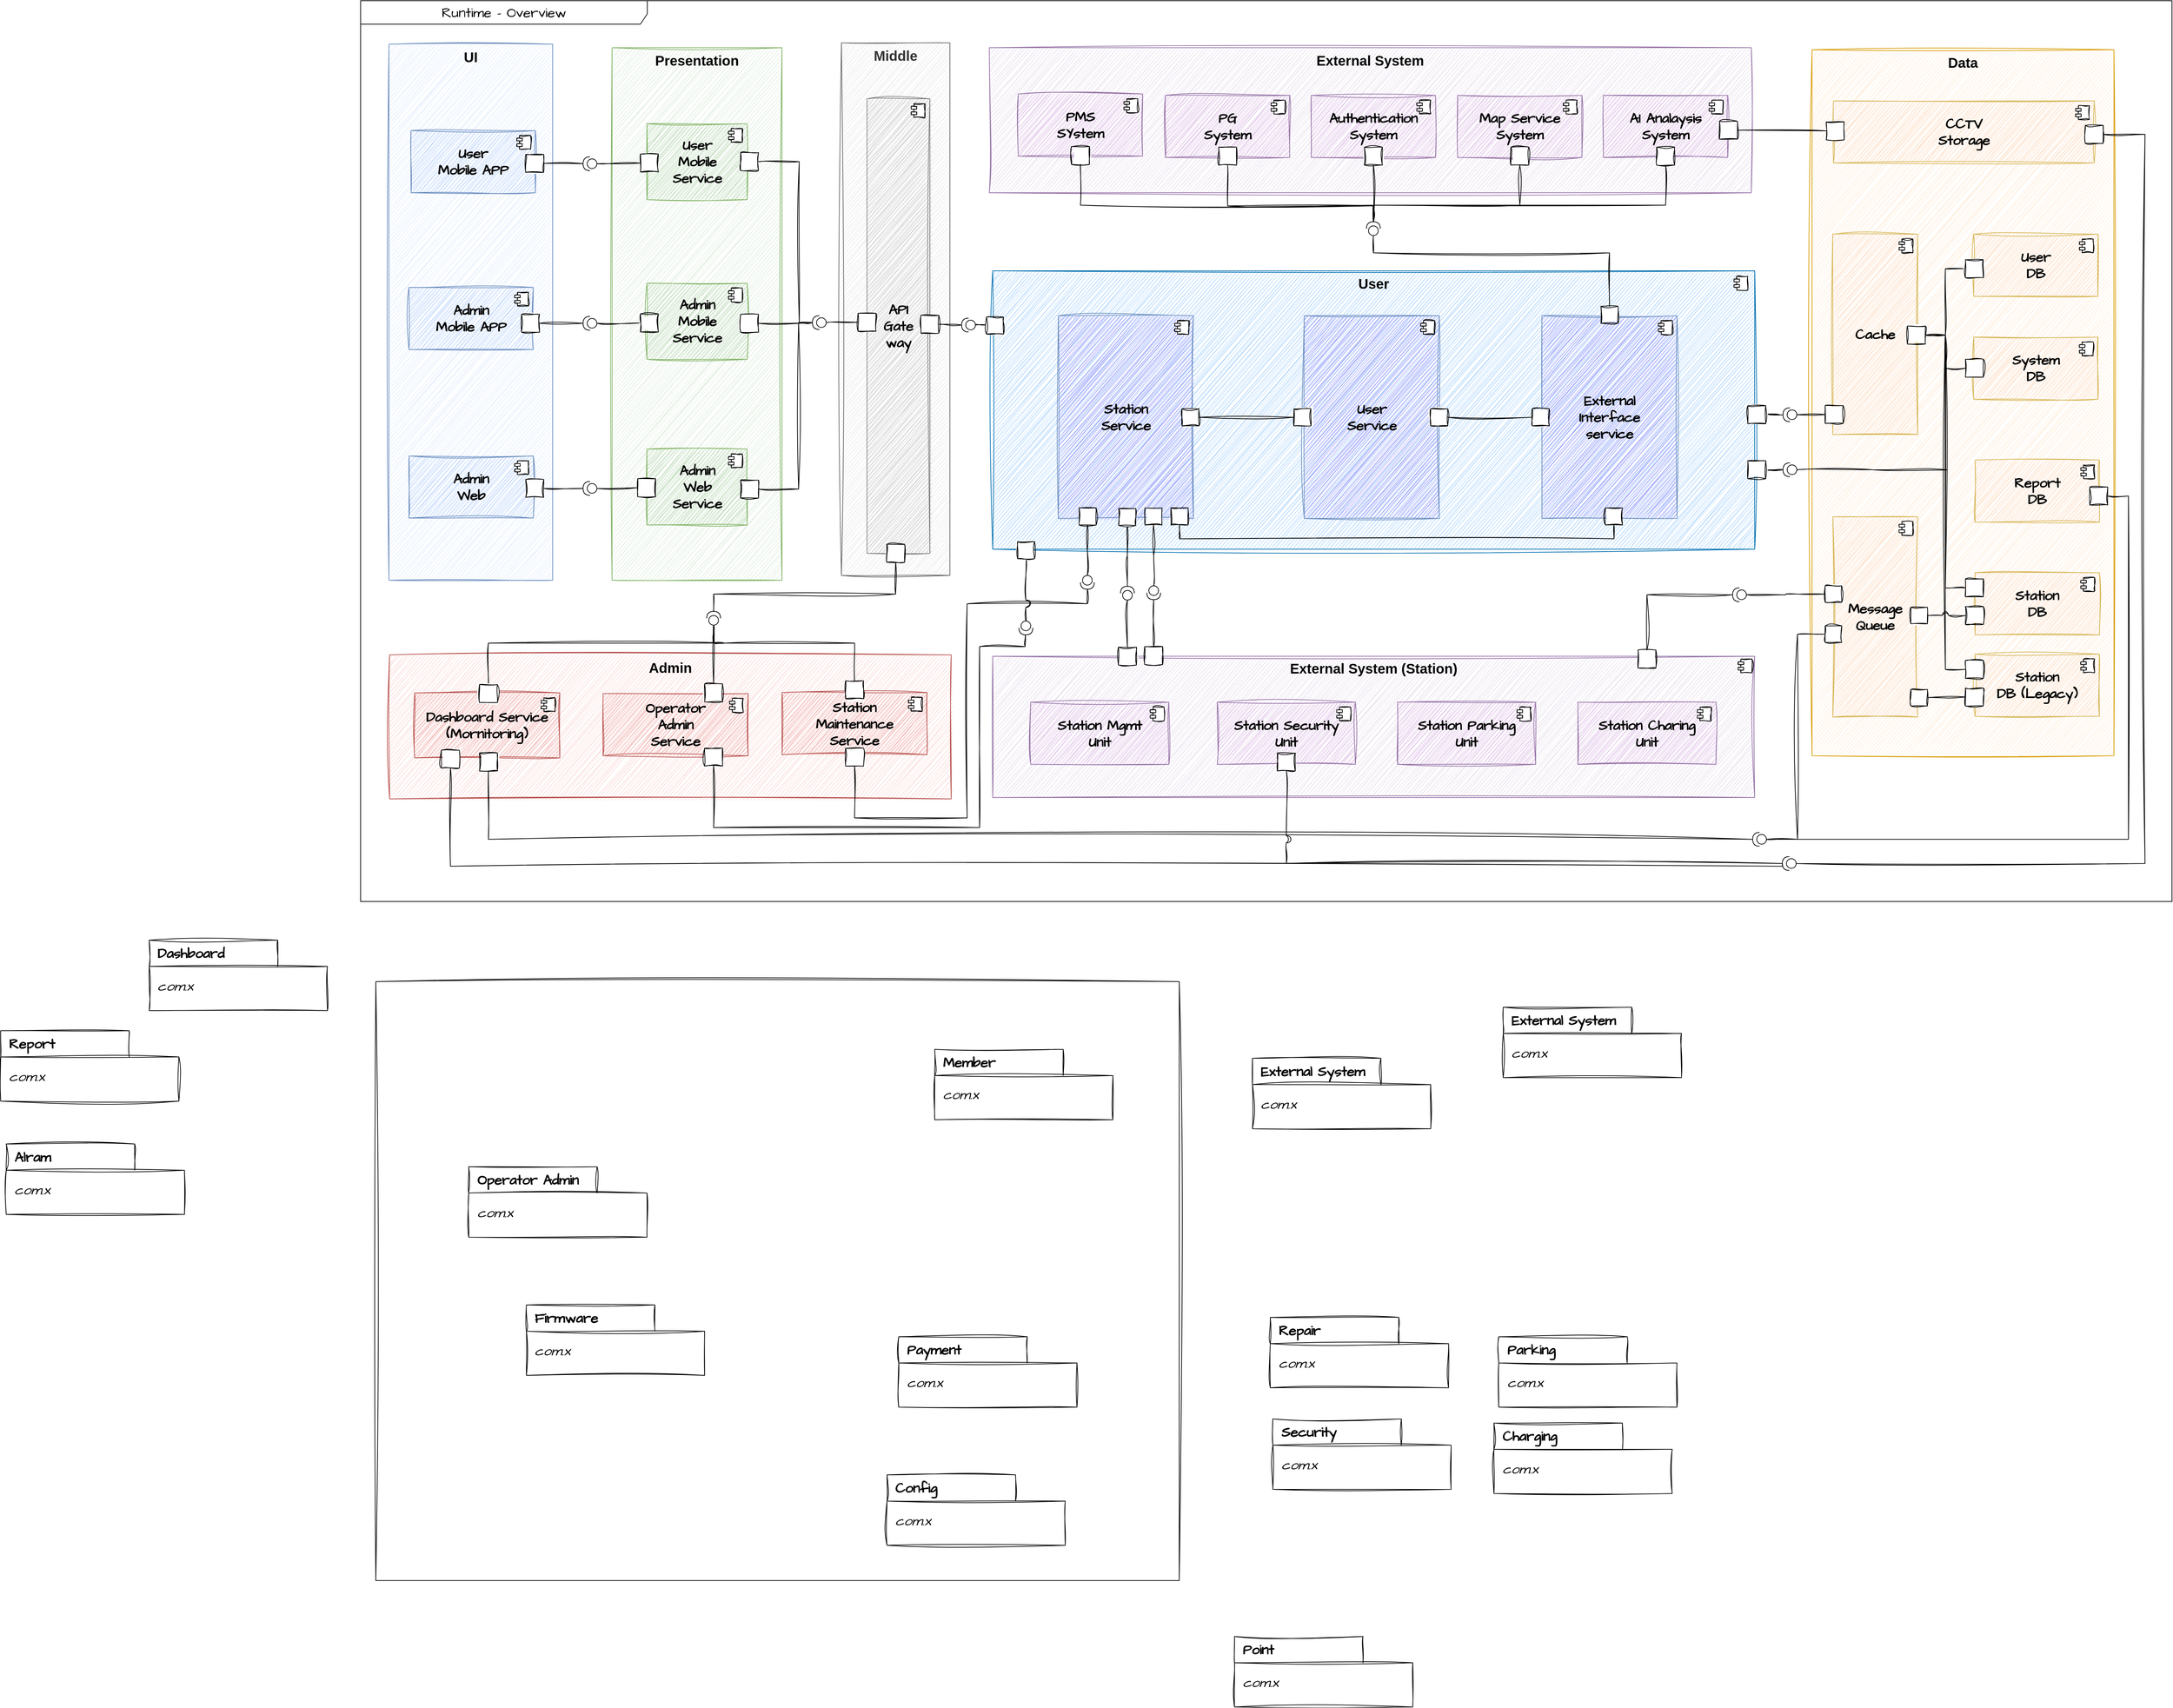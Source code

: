 <mxfile version="21.6.9" type="github">
  <diagram name="페이지-1" id="OOS9ICTMRTGrL8Yklj-P">
    <mxGraphModel dx="3566" dy="1542" grid="0" gridSize="10" guides="1" tooltips="1" connect="1" arrows="1" fold="1" page="0" pageScale="1" pageWidth="827" pageHeight="1169" math="0" shadow="0">
      <root>
        <mxCell id="0" />
        <mxCell id="1" parent="0" />
        <mxCell id="k2knFzXjXL3MDqDsk1YN-230" value="" style="rounded=0;whiteSpace=wrap;html=1;sketch=1;hachureGap=4;jiggle=2;curveFitting=1;fontFamily=Architects Daughter;fontSource=https%3A%2F%2Ffonts.googleapis.com%2Fcss%3Ffamily%3DArchitects%2BDaughter;fontSize=20;" vertex="1" parent="1">
          <mxGeometry x="137" y="1639" width="1163" height="867" as="geometry" />
        </mxCell>
        <mxCell id="k2knFzXjXL3MDqDsk1YN-1" value="User" style="rounded=0;whiteSpace=wrap;html=1;sketch=1;hachureGap=4;jiggle=2;curveFitting=1;fontFamily=Helvetica;fontSize=20;labelBackgroundColor=none;fillColor=#90C6FC;verticalAlign=top;fontStyle=1;strokeColor=#006EAF;fontColor=default;" vertex="1" parent="1">
          <mxGeometry x="1030" y="610" width="1103" height="403" as="geometry" />
        </mxCell>
        <mxCell id="k2knFzXjXL3MDqDsk1YN-2" value="&lt;b&gt;Station&lt;br&gt;Service&lt;/b&gt;" style="html=1;dropTarget=0;whiteSpace=wrap;sketch=1;hachureGap=4;jiggle=2;curveFitting=1;fontFamily=Architects Daughter;fontSource=https%3A%2F%2Ffonts.googleapis.com%2Fcss%3Ffamily%3DArchitects%2BDaughter;fontSize=20;fillColor=#8B7EFC;strokeColor=#6c8ebf;" vertex="1" parent="1">
          <mxGeometry x="1125" y="675" width="195.5" height="293.5" as="geometry" />
        </mxCell>
        <mxCell id="k2knFzXjXL3MDqDsk1YN-3" value="" style="shape=module;jettyWidth=8;jettyHeight=4;sketch=1;hachureGap=4;jiggle=2;curveFitting=1;fontFamily=Architects Daughter;fontSource=https%3A%2F%2Ffonts.googleapis.com%2Fcss%3Ffamily%3DArchitects%2BDaughter;fontSize=20;" vertex="1" parent="k2knFzXjXL3MDqDsk1YN-2">
          <mxGeometry x="1" width="20" height="20" relative="1" as="geometry">
            <mxPoint x="-27" y="7" as="offset" />
          </mxGeometry>
        </mxCell>
        <mxCell id="k2knFzXjXL3MDqDsk1YN-4" value="&lt;b style=&quot;border-color: var(--border-color);&quot;&gt;User&lt;br style=&quot;border-color: var(--border-color);&quot;&gt;Service&lt;/b&gt;" style="html=1;dropTarget=0;whiteSpace=wrap;sketch=1;hachureGap=4;jiggle=2;curveFitting=1;fontFamily=Architects Daughter;fontSource=https%3A%2F%2Ffonts.googleapis.com%2Fcss%3Ffamily%3DArchitects%2BDaughter;fontSize=20;fillColor=#8B7EFC;strokeColor=#6c8ebf;" vertex="1" parent="1">
          <mxGeometry x="1481" y="675" width="195.5" height="293.5" as="geometry" />
        </mxCell>
        <mxCell id="k2knFzXjXL3MDqDsk1YN-5" value="" style="shape=module;jettyWidth=8;jettyHeight=4;sketch=1;hachureGap=4;jiggle=2;curveFitting=1;fontFamily=Architects Daughter;fontSource=https%3A%2F%2Ffonts.googleapis.com%2Fcss%3Ffamily%3DArchitects%2BDaughter;fontSize=20;" vertex="1" parent="k2knFzXjXL3MDqDsk1YN-4">
          <mxGeometry x="1" width="20" height="20" relative="1" as="geometry">
            <mxPoint x="-27" y="7" as="offset" />
          </mxGeometry>
        </mxCell>
        <mxCell id="k2knFzXjXL3MDqDsk1YN-6" value="&lt;b style=&quot;border-color: var(--border-color);&quot;&gt;External&lt;br style=&quot;border-color: var(--border-color);&quot;&gt;Interface&lt;br style=&quot;border-color: var(--border-color);&quot;&gt;service&lt;/b&gt;" style="html=1;dropTarget=0;whiteSpace=wrap;sketch=1;hachureGap=4;jiggle=2;curveFitting=1;fontFamily=Architects Daughter;fontSource=https%3A%2F%2Ffonts.googleapis.com%2Fcss%3Ffamily%3DArchitects%2BDaughter;fontSize=20;fillColor=#8B7EFC;strokeColor=#6c8ebf;" vertex="1" parent="1">
          <mxGeometry x="1825" y="675" width="195.5" height="293.5" as="geometry" />
        </mxCell>
        <mxCell id="k2knFzXjXL3MDqDsk1YN-7" value="" style="shape=module;jettyWidth=8;jettyHeight=4;sketch=1;hachureGap=4;jiggle=2;curveFitting=1;fontFamily=Architects Daughter;fontSource=https%3A%2F%2Ffonts.googleapis.com%2Fcss%3Ffamily%3DArchitects%2BDaughter;fontSize=20;" vertex="1" parent="k2knFzXjXL3MDqDsk1YN-6">
          <mxGeometry x="1" width="20" height="20" relative="1" as="geometry">
            <mxPoint x="-27" y="7" as="offset" />
          </mxGeometry>
        </mxCell>
        <mxCell id="k2knFzXjXL3MDqDsk1YN-8" value="Runtime - Overview" style="shape=umlFrame;whiteSpace=wrap;html=1;pointerEvents=0;recursiveResize=0;container=0;collapsible=0;width=415;hachureGap=4;fontFamily=Architects Daughter;fontSource=https%3A%2F%2Ffonts.googleapis.com%2Fcss%3Ffamily%3DArchitects%2BDaughter;fontSize=20;movable=1;resizable=1;rotatable=1;deletable=1;editable=1;locked=0;connectable=1;height=34;" vertex="1" parent="1">
          <mxGeometry x="115" y="219" width="2622" height="1304" as="geometry" />
        </mxCell>
        <mxCell id="k2knFzXjXL3MDqDsk1YN-9" value="Data" style="rounded=0;whiteSpace=wrap;html=1;sketch=1;hachureGap=4;jiggle=2;curveFitting=1;fontFamily=Helvetica;fontSize=20;labelBackgroundColor=none;fillColor=#ffe6cc;verticalAlign=top;fontStyle=1;strokeColor=#d79b00;fontColor=default;" vertex="1" parent="1">
          <mxGeometry x="2216" y="290" width="437" height="1022" as="geometry" />
        </mxCell>
        <mxCell id="k2knFzXjXL3MDqDsk1YN-10" value="Message&lt;br&gt;Queue" style="html=1;dropTarget=0;whiteSpace=wrap;sketch=1;hachureGap=4;jiggle=2;curveFitting=1;fontFamily=Architects Daughter;fontSource=https%3A%2F%2Ffonts.googleapis.com%2Fcss%3Ffamily%3DArchitects%2BDaughter;fontSize=20;fillColor=#FDDAC3;strokeColor=#d6b656;fontStyle=1" vertex="1" parent="1">
          <mxGeometry x="2246" y="966" width="123" height="290" as="geometry" />
        </mxCell>
        <mxCell id="k2knFzXjXL3MDqDsk1YN-11" value="" style="shape=module;jettyWidth=8;jettyHeight=4;sketch=1;hachureGap=4;jiggle=2;curveFitting=1;fontFamily=Architects Daughter;fontSource=https%3A%2F%2Ffonts.googleapis.com%2Fcss%3Ffamily%3DArchitects%2BDaughter;fontSize=20;fontStyle=1" vertex="1" parent="k2knFzXjXL3MDqDsk1YN-10">
          <mxGeometry x="1" width="20" height="20" relative="1" as="geometry">
            <mxPoint x="-27" y="7" as="offset" />
          </mxGeometry>
        </mxCell>
        <mxCell id="k2knFzXjXL3MDqDsk1YN-12" value="Admin" style="rounded=0;whiteSpace=wrap;html=1;sketch=1;hachureGap=4;jiggle=2;curveFitting=1;fontFamily=Helvetica;fontSize=20;labelBackgroundColor=none;fillColor=#f8cecc;verticalAlign=top;fontStyle=1;strokeColor=#b85450;fontColor=default;" vertex="1" parent="1">
          <mxGeometry x="157" y="1166" width="813" height="208.5" as="geometry" />
        </mxCell>
        <mxCell id="k2knFzXjXL3MDqDsk1YN-13" value="&lt;p style=&quot;margin: 6px 0px 0px; text-align: center; font-size: 20px;&quot;&gt;&lt;b style=&quot;font-size: 20px;&quot;&gt;External System (Station)&lt;/b&gt;&lt;br style=&quot;font-size: 20px;&quot;&gt;&lt;/p&gt;" style="align=left;overflow=fill;html=1;dropTarget=0;whiteSpace=wrap;sketch=1;hachureGap=4;jiggle=2;curveFitting=1;fontFamily=Helvetica;fontSize=20;fillColor=#e1d5e7;strokeColor=#9673a6;" vertex="1" parent="1">
          <mxGeometry x="1030" y="1168" width="1103" height="204.5" as="geometry" />
        </mxCell>
        <mxCell id="k2knFzXjXL3MDqDsk1YN-14" value="" style="shape=component;jettyWidth=8;jettyHeight=4;sketch=1;hachureGap=4;jiggle=2;curveFitting=1;fontFamily=Architects Daughter;fontSource=https%3A%2F%2Ffonts.googleapis.com%2Fcss%3Ffamily%3DArchitects%2BDaughter;fontSize=16;fontColor=default;" vertex="1" parent="k2knFzXjXL3MDqDsk1YN-13">
          <mxGeometry x="1" width="20" height="20" relative="1" as="geometry">
            <mxPoint x="-24" y="4" as="offset" />
          </mxGeometry>
        </mxCell>
        <mxCell id="k2knFzXjXL3MDqDsk1YN-15" value="UI" style="rounded=0;whiteSpace=wrap;html=1;sketch=1;hachureGap=4;jiggle=2;curveFitting=1;fontFamily=Helvetica;fontSize=20;labelBackgroundColor=none;fillColor=#dae8fc;verticalAlign=top;fontStyle=1;strokeColor=#6c8ebf;fontColor=default;" vertex="1" parent="1">
          <mxGeometry x="156" y="282" width="237" height="776" as="geometry" />
        </mxCell>
        <mxCell id="k2knFzXjXL3MDqDsk1YN-16" value="Presentation" style="rounded=0;whiteSpace=wrap;html=1;sketch=1;hachureGap=4;jiggle=2;curveFitting=1;fontFamily=Helvetica;fontSize=20;labelBackgroundColor=none;fillColor=#d5e8d4;verticalAlign=top;fontStyle=1;strokeColor=#82b366;" vertex="1" parent="1">
          <mxGeometry x="479" y="287" width="246" height="771" as="geometry" />
        </mxCell>
        <mxCell id="k2knFzXjXL3MDqDsk1YN-17" value="External System" style="rounded=0;whiteSpace=wrap;html=1;sketch=1;hachureGap=4;jiggle=2;curveFitting=1;fontFamily=Helvetica;fontSize=20;labelBackgroundColor=none;fillColor=#e1d5e7;verticalAlign=top;fontStyle=1;strokeColor=#9673a6;fontColor=default;" vertex="1" parent="1">
          <mxGeometry x="1025" y="287" width="1103" height="210" as="geometry" />
        </mxCell>
        <mxCell id="k2knFzXjXL3MDqDsk1YN-18" style="edgeStyle=orthogonalEdgeStyle;shape=connector;rounded=0;sketch=1;hachureGap=4;jiggle=2;curveFitting=1;orthogonalLoop=1;jettySize=auto;html=1;entryX=1;entryY=0.5;entryDx=0;entryDy=0;entryPerimeter=0;labelBackgroundColor=default;strokeColor=default;fontFamily=Architects Daughter;fontSource=https%3A%2F%2Ffonts.googleapis.com%2Fcss%3Ffamily%3DArchitects%2BDaughter;fontSize=16;fontColor=default;endArrow=none;endFill=0;" edge="1" parent="1" source="k2knFzXjXL3MDqDsk1YN-79" target="k2knFzXjXL3MDqDsk1YN-24">
          <mxGeometry relative="1" as="geometry" />
        </mxCell>
        <mxCell id="k2knFzXjXL3MDqDsk1YN-19" style="edgeStyle=orthogonalEdgeStyle;shape=connector;rounded=0;sketch=1;hachureGap=4;jiggle=2;curveFitting=1;orthogonalLoop=1;jettySize=auto;html=1;entryX=0.5;entryY=0;entryDx=0;entryDy=0;labelBackgroundColor=default;strokeColor=default;fontFamily=Architects Daughter;fontSource=https%3A%2F%2Ffonts.googleapis.com%2Fcss%3Ffamily%3DArchitects%2BDaughter;fontSize=16;fontColor=default;endArrow=none;endFill=0;" edge="1" parent="1" source="k2knFzXjXL3MDqDsk1YN-22" target="k2knFzXjXL3MDqDsk1YN-100">
          <mxGeometry relative="1" as="geometry" />
        </mxCell>
        <mxCell id="k2knFzXjXL3MDqDsk1YN-20" style="edgeStyle=orthogonalEdgeStyle;shape=connector;rounded=0;sketch=1;hachureGap=4;jiggle=2;curveFitting=1;orthogonalLoop=1;jettySize=auto;html=1;exitX=0;exitY=0.5;exitDx=0;exitDy=0;exitPerimeter=0;entryX=0.5;entryY=0;entryDx=0;entryDy=0;labelBackgroundColor=default;strokeColor=default;fontFamily=Architects Daughter;fontSource=https%3A%2F%2Ffonts.googleapis.com%2Fcss%3Ffamily%3DArchitects%2BDaughter;fontSize=16;fontColor=default;endArrow=none;endFill=0;" edge="1" parent="1" source="k2knFzXjXL3MDqDsk1YN-22" target="k2knFzXjXL3MDqDsk1YN-94">
          <mxGeometry relative="1" as="geometry">
            <Array as="points">
              <mxPoint x="642" y="1149" />
              <mxPoint x="321" y="1149" />
            </Array>
          </mxGeometry>
        </mxCell>
        <mxCell id="k2knFzXjXL3MDqDsk1YN-21" style="edgeStyle=orthogonalEdgeStyle;shape=connector;rounded=0;sketch=1;hachureGap=4;jiggle=2;curveFitting=1;orthogonalLoop=1;jettySize=auto;html=1;exitX=0;exitY=0.5;exitDx=0;exitDy=0;exitPerimeter=0;entryX=0.5;entryY=0;entryDx=0;entryDy=0;labelBackgroundColor=default;strokeColor=default;fontFamily=Architects Daughter;fontSource=https%3A%2F%2Ffonts.googleapis.com%2Fcss%3Ffamily%3DArchitects%2BDaughter;fontSize=16;fontColor=default;endArrow=none;endFill=0;" edge="1" parent="1" source="k2knFzXjXL3MDqDsk1YN-22" target="k2knFzXjXL3MDqDsk1YN-105">
          <mxGeometry relative="1" as="geometry">
            <Array as="points">
              <mxPoint x="642" y="1149" />
              <mxPoint x="853" y="1149" />
            </Array>
          </mxGeometry>
        </mxCell>
        <mxCell id="k2knFzXjXL3MDqDsk1YN-22" value="" style="shape=providedRequiredInterface;html=1;verticalLabelPosition=bottom;sketch=0;hachureGap=4;jiggle=2;curveFitting=1;fontFamily=Architects Daughter;fontSource=https%3A%2F%2Ffonts.googleapis.com%2Fcss%3Ffamily%3DArchitects%2BDaughter;fontSize=16;fontColor=default;direction=north;" vertex="1" parent="1">
          <mxGeometry x="616" y="1103" width="20" height="20" as="geometry" />
        </mxCell>
        <mxCell id="k2knFzXjXL3MDqDsk1YN-23" style="edgeStyle=orthogonalEdgeStyle;shape=connector;rounded=0;sketch=1;hachureGap=4;jiggle=2;curveFitting=1;jumpStyle=arc;jumpSize=10;orthogonalLoop=1;jettySize=auto;html=1;exitX=0;exitY=0.5;exitDx=0;exitDy=0;exitPerimeter=0;entryX=0;entryY=0.5;entryDx=0;entryDy=0;labelBackgroundColor=default;strokeColor=default;fontFamily=Architects Daughter;fontSource=https%3A%2F%2Ffonts.googleapis.com%2Fcss%3Ffamily%3DArchitects%2BDaughter;fontSize=16;fontColor=default;endArrow=none;endFill=0;" edge="1" parent="1" source="k2knFzXjXL3MDqDsk1YN-24" target="k2knFzXjXL3MDqDsk1YN-69">
          <mxGeometry relative="1" as="geometry" />
        </mxCell>
        <mxCell id="k2knFzXjXL3MDqDsk1YN-24" value="" style="shape=providedRequiredInterface;html=1;verticalLabelPosition=bottom;sketch=0;hachureGap=4;jiggle=2;curveFitting=1;fontFamily=Architects Daughter;fontSource=https%3A%2F%2Ffonts.googleapis.com%2Fcss%3Ffamily%3DArchitects%2BDaughter;fontSize=16;fontColor=default;direction=west;" vertex="1" parent="1">
          <mxGeometry x="437" y="676" width="20" height="20" as="geometry" />
        </mxCell>
        <mxCell id="k2knFzXjXL3MDqDsk1YN-25" value="" style="group;fontStyle=1" vertex="1" connectable="0" parent="1">
          <mxGeometry x="1280" y="356" width="180" height="101" as="geometry" />
        </mxCell>
        <mxCell id="k2knFzXjXL3MDqDsk1YN-26" value="PG&lt;br&gt;System" style="html=1;dropTarget=0;whiteSpace=wrap;sketch=1;hachureGap=4;jiggle=2;curveFitting=1;fontFamily=Architects Daughter;fontSource=https%3A%2F%2Ffonts.googleapis.com%2Fcss%3Ffamily%3DArchitects%2BDaughter;fontSize=20;fillColor=#DCB2E7;strokeColor=#9673a6;fontStyle=1" vertex="1" parent="k2knFzXjXL3MDqDsk1YN-25">
          <mxGeometry width="180" height="90" as="geometry" />
        </mxCell>
        <mxCell id="k2knFzXjXL3MDqDsk1YN-27" value="" style="shape=module;jettyWidth=8;jettyHeight=4;sketch=1;hachureGap=4;jiggle=2;curveFitting=1;fontFamily=Architects Daughter;fontSource=https%3A%2F%2Ffonts.googleapis.com%2Fcss%3Ffamily%3DArchitects%2BDaughter;fontSize=20;" vertex="1" parent="k2knFzXjXL3MDqDsk1YN-26">
          <mxGeometry x="1" width="20" height="20" relative="1" as="geometry">
            <mxPoint x="-27" y="7" as="offset" />
          </mxGeometry>
        </mxCell>
        <mxCell id="k2knFzXjXL3MDqDsk1YN-28" value="" style="whiteSpace=wrap;html=1;aspect=fixed;sketch=1;hachureGap=4;jiggle=2;curveFitting=1;fontFamily=Architects Daughter;fontSource=https%3A%2F%2Ffonts.googleapis.com%2Fcss%3Ffamily%3DArchitects%2BDaughter;fontSize=20;" vertex="1" parent="k2knFzXjXL3MDqDsk1YN-25">
          <mxGeometry x="77" y="75" width="26" height="26" as="geometry" />
        </mxCell>
        <mxCell id="k2knFzXjXL3MDqDsk1YN-29" value="" style="group;fontStyle=1" vertex="1" connectable="0" parent="1">
          <mxGeometry x="1491" y="356" width="180" height="101" as="geometry" />
        </mxCell>
        <mxCell id="k2knFzXjXL3MDqDsk1YN-30" value="Authentication&lt;br&gt;System" style="html=1;dropTarget=0;whiteSpace=wrap;sketch=1;hachureGap=4;jiggle=2;curveFitting=1;fontFamily=Architects Daughter;fontSource=https%3A%2F%2Ffonts.googleapis.com%2Fcss%3Ffamily%3DArchitects%2BDaughter;fontSize=20;fillColor=#DCB2E7;strokeColor=#9673a6;fontStyle=1" vertex="1" parent="k2knFzXjXL3MDqDsk1YN-29">
          <mxGeometry width="180" height="90" as="geometry" />
        </mxCell>
        <mxCell id="k2knFzXjXL3MDqDsk1YN-31" value="" style="shape=module;jettyWidth=8;jettyHeight=4;sketch=1;hachureGap=4;jiggle=2;curveFitting=1;fontFamily=Architects Daughter;fontSource=https%3A%2F%2Ffonts.googleapis.com%2Fcss%3Ffamily%3DArchitects%2BDaughter;fontSize=20;" vertex="1" parent="k2knFzXjXL3MDqDsk1YN-30">
          <mxGeometry x="1" width="20" height="20" relative="1" as="geometry">
            <mxPoint x="-27" y="7" as="offset" />
          </mxGeometry>
        </mxCell>
        <mxCell id="k2knFzXjXL3MDqDsk1YN-32" value="" style="whiteSpace=wrap;html=1;aspect=fixed;sketch=1;hachureGap=4;jiggle=2;curveFitting=1;fontFamily=Architects Daughter;fontSource=https%3A%2F%2Ffonts.googleapis.com%2Fcss%3Ffamily%3DArchitects%2BDaughter;fontSize=20;" vertex="1" parent="k2knFzXjXL3MDqDsk1YN-29">
          <mxGeometry x="77" y="75" width="26" height="26" as="geometry" />
        </mxCell>
        <mxCell id="k2knFzXjXL3MDqDsk1YN-33" value="" style="group;fontStyle=1" vertex="1" connectable="0" parent="1">
          <mxGeometry x="1703" y="356" width="180" height="101" as="geometry" />
        </mxCell>
        <mxCell id="k2knFzXjXL3MDqDsk1YN-34" value="&lt;b&gt;Map Service&lt;br&gt;System&lt;/b&gt;" style="html=1;dropTarget=0;whiteSpace=wrap;sketch=1;hachureGap=4;jiggle=2;curveFitting=1;fontFamily=Architects Daughter;fontSource=https%3A%2F%2Ffonts.googleapis.com%2Fcss%3Ffamily%3DArchitects%2BDaughter;fontSize=20;fillColor=#DCB2E7;strokeColor=#9673a6;" vertex="1" parent="k2knFzXjXL3MDqDsk1YN-33">
          <mxGeometry width="180" height="90" as="geometry" />
        </mxCell>
        <mxCell id="k2knFzXjXL3MDqDsk1YN-35" value="" style="shape=module;jettyWidth=8;jettyHeight=4;sketch=1;hachureGap=4;jiggle=2;curveFitting=1;fontFamily=Architects Daughter;fontSource=https%3A%2F%2Ffonts.googleapis.com%2Fcss%3Ffamily%3DArchitects%2BDaughter;fontSize=20;" vertex="1" parent="k2knFzXjXL3MDqDsk1YN-34">
          <mxGeometry x="1" width="20" height="20" relative="1" as="geometry">
            <mxPoint x="-27" y="7" as="offset" />
          </mxGeometry>
        </mxCell>
        <mxCell id="k2knFzXjXL3MDqDsk1YN-36" value="" style="whiteSpace=wrap;html=1;aspect=fixed;sketch=1;hachureGap=4;jiggle=2;curveFitting=1;fontFamily=Architects Daughter;fontSource=https%3A%2F%2Ffonts.googleapis.com%2Fcss%3Ffamily%3DArchitects%2BDaughter;fontSize=20;" vertex="1" parent="k2knFzXjXL3MDqDsk1YN-33">
          <mxGeometry x="77" y="75" width="26" height="26" as="geometry" />
        </mxCell>
        <mxCell id="k2knFzXjXL3MDqDsk1YN-37" value="" style="group;fontStyle=1" vertex="1" connectable="0" parent="1">
          <mxGeometry x="1914" y="356" width="180" height="101" as="geometry" />
        </mxCell>
        <mxCell id="k2knFzXjXL3MDqDsk1YN-38" value="&lt;b&gt;AI Analaysis&lt;br&gt;System&lt;/b&gt;" style="html=1;dropTarget=0;whiteSpace=wrap;sketch=1;hachureGap=4;jiggle=2;curveFitting=1;fontFamily=Architects Daughter;fontSource=https%3A%2F%2Ffonts.googleapis.com%2Fcss%3Ffamily%3DArchitects%2BDaughter;fontSize=20;fillColor=#DCB2E7;strokeColor=#9673a6;" vertex="1" parent="k2knFzXjXL3MDqDsk1YN-37">
          <mxGeometry width="180" height="90" as="geometry" />
        </mxCell>
        <mxCell id="k2knFzXjXL3MDqDsk1YN-39" value="" style="shape=module;jettyWidth=8;jettyHeight=4;sketch=1;hachureGap=4;jiggle=2;curveFitting=1;fontFamily=Architects Daughter;fontSource=https%3A%2F%2Ffonts.googleapis.com%2Fcss%3Ffamily%3DArchitects%2BDaughter;fontSize=20;" vertex="1" parent="k2knFzXjXL3MDqDsk1YN-38">
          <mxGeometry x="1" width="20" height="20" relative="1" as="geometry">
            <mxPoint x="-27" y="7" as="offset" />
          </mxGeometry>
        </mxCell>
        <mxCell id="k2knFzXjXL3MDqDsk1YN-40" value="" style="whiteSpace=wrap;html=1;aspect=fixed;sketch=1;hachureGap=4;jiggle=2;curveFitting=1;fontFamily=Architects Daughter;fontSource=https%3A%2F%2Ffonts.googleapis.com%2Fcss%3Ffamily%3DArchitects%2BDaughter;fontSize=20;" vertex="1" parent="k2knFzXjXL3MDqDsk1YN-37">
          <mxGeometry x="77" y="75" width="26" height="26" as="geometry" />
        </mxCell>
        <mxCell id="k2knFzXjXL3MDqDsk1YN-41" value="" style="group;fontStyle=1" vertex="1" connectable="0" parent="1">
          <mxGeometry x="1048" y="349" width="180" height="101" as="geometry" />
        </mxCell>
        <mxCell id="k2knFzXjXL3MDqDsk1YN-42" value="&lt;b&gt;PMS&lt;br&gt;SYstem&lt;/b&gt;" style="html=1;dropTarget=0;whiteSpace=wrap;sketch=1;hachureGap=4;jiggle=2;curveFitting=1;fontFamily=Architects Daughter;fontSource=https%3A%2F%2Ffonts.googleapis.com%2Fcss%3Ffamily%3DArchitects%2BDaughter;fontSize=20;fillColor=#DCB2E7;strokeColor=#9673a6;" vertex="1" parent="k2knFzXjXL3MDqDsk1YN-41">
          <mxGeometry x="19" y="5" width="180" height="90" as="geometry" />
        </mxCell>
        <mxCell id="k2knFzXjXL3MDqDsk1YN-43" value="" style="shape=module;jettyWidth=8;jettyHeight=4;sketch=1;hachureGap=4;jiggle=2;curveFitting=1;fontFamily=Architects Daughter;fontSource=https%3A%2F%2Ffonts.googleapis.com%2Fcss%3Ffamily%3DArchitects%2BDaughter;fontSize=20;" vertex="1" parent="k2knFzXjXL3MDqDsk1YN-42">
          <mxGeometry x="1" width="20" height="20" relative="1" as="geometry">
            <mxPoint x="-27" y="7" as="offset" />
          </mxGeometry>
        </mxCell>
        <mxCell id="k2knFzXjXL3MDqDsk1YN-44" value="" style="whiteSpace=wrap;html=1;aspect=fixed;sketch=1;hachureGap=4;jiggle=2;curveFitting=1;fontFamily=Architects Daughter;fontSource=https%3A%2F%2Ffonts.googleapis.com%2Fcss%3Ffamily%3DArchitects%2BDaughter;fontSize=20;" vertex="1" parent="k2knFzXjXL3MDqDsk1YN-41">
          <mxGeometry x="96" y="81" width="26" height="26" as="geometry" />
        </mxCell>
        <mxCell id="k2knFzXjXL3MDqDsk1YN-45" value="Station Parking&lt;br&gt;Unit" style="html=1;dropTarget=0;whiteSpace=wrap;sketch=1;hachureGap=4;jiggle=2;curveFitting=1;fontFamily=Architects Daughter;fontSource=https%3A%2F%2Ffonts.googleapis.com%2Fcss%3Ffamily%3DArchitects%2BDaughter;fontSize=20;fillColor=#DCB2E7;strokeColor=#9673a6;fontStyle=1" vertex="1" parent="1">
          <mxGeometry x="1616" y="1234.5" width="200" height="90" as="geometry" />
        </mxCell>
        <mxCell id="k2knFzXjXL3MDqDsk1YN-46" value="" style="shape=module;jettyWidth=8;jettyHeight=4;sketch=1;hachureGap=4;jiggle=2;curveFitting=1;fontFamily=Architects Daughter;fontSource=https%3A%2F%2Ffonts.googleapis.com%2Fcss%3Ffamily%3DArchitects%2BDaughter;fontSize=20;fontStyle=1" vertex="1" parent="k2knFzXjXL3MDqDsk1YN-45">
          <mxGeometry x="1" width="20" height="20" relative="1" as="geometry">
            <mxPoint x="-27" y="7" as="offset" />
          </mxGeometry>
        </mxCell>
        <mxCell id="k2knFzXjXL3MDqDsk1YN-47" value="Station Charing&lt;br&gt;Unit" style="html=1;dropTarget=0;whiteSpace=wrap;sketch=1;hachureGap=4;jiggle=2;curveFitting=1;fontFamily=Architects Daughter;fontSource=https%3A%2F%2Ffonts.googleapis.com%2Fcss%3Ffamily%3DArchitects%2BDaughter;fontSize=20;fillColor=#DCB2E7;strokeColor=#9673a6;fontStyle=1" vertex="1" parent="1">
          <mxGeometry x="1877" y="1234.5" width="200" height="90" as="geometry" />
        </mxCell>
        <mxCell id="k2knFzXjXL3MDqDsk1YN-48" value="" style="shape=module;jettyWidth=8;jettyHeight=4;sketch=1;hachureGap=4;jiggle=2;curveFitting=1;fontFamily=Architects Daughter;fontSource=https%3A%2F%2Ffonts.googleapis.com%2Fcss%3Ffamily%3DArchitects%2BDaughter;fontSize=20;fontStyle=1" vertex="1" parent="k2knFzXjXL3MDqDsk1YN-47">
          <mxGeometry x="1" width="20" height="20" relative="1" as="geometry">
            <mxPoint x="-27" y="7" as="offset" />
          </mxGeometry>
        </mxCell>
        <mxCell id="k2knFzXjXL3MDqDsk1YN-49" value="Station Security&lt;br&gt;Unit" style="html=1;dropTarget=0;whiteSpace=wrap;sketch=1;hachureGap=4;jiggle=2;curveFitting=1;fontFamily=Architects Daughter;fontSource=https%3A%2F%2Ffonts.googleapis.com%2Fcss%3Ffamily%3DArchitects%2BDaughter;fontSize=20;fillColor=#DCB2E7;strokeColor=#9673a6;fontStyle=1" vertex="1" parent="1">
          <mxGeometry x="1355" y="1234.5" width="200" height="90" as="geometry" />
        </mxCell>
        <mxCell id="k2knFzXjXL3MDqDsk1YN-50" value="" style="shape=module;jettyWidth=8;jettyHeight=4;sketch=1;hachureGap=4;jiggle=2;curveFitting=1;fontFamily=Architects Daughter;fontSource=https%3A%2F%2Ffonts.googleapis.com%2Fcss%3Ffamily%3DArchitects%2BDaughter;fontSize=20;fontStyle=1" vertex="1" parent="k2knFzXjXL3MDqDsk1YN-49">
          <mxGeometry x="1" width="20" height="20" relative="1" as="geometry">
            <mxPoint x="-27" y="7" as="offset" />
          </mxGeometry>
        </mxCell>
        <mxCell id="k2knFzXjXL3MDqDsk1YN-51" value="Station Mgmt&lt;br&gt;Unit" style="html=1;dropTarget=0;whiteSpace=wrap;sketch=1;hachureGap=4;jiggle=2;curveFitting=1;fontFamily=Architects Daughter;fontSource=https%3A%2F%2Ffonts.googleapis.com%2Fcss%3Ffamily%3DArchitects%2BDaughter;fontSize=20;fillColor=#DCB2E7;strokeColor=#9673a6;fontStyle=1" vertex="1" parent="1">
          <mxGeometry x="1085" y="1234.5" width="200" height="90" as="geometry" />
        </mxCell>
        <mxCell id="k2knFzXjXL3MDqDsk1YN-52" value="" style="shape=module;jettyWidth=8;jettyHeight=4;sketch=1;hachureGap=4;jiggle=2;curveFitting=1;fontFamily=Architects Daughter;fontSource=https%3A%2F%2Ffonts.googleapis.com%2Fcss%3Ffamily%3DArchitects%2BDaughter;fontSize=20;fontStyle=1" vertex="1" parent="k2knFzXjXL3MDqDsk1YN-51">
          <mxGeometry x="1" width="20" height="20" relative="1" as="geometry">
            <mxPoint x="-27" y="7" as="offset" />
          </mxGeometry>
        </mxCell>
        <mxCell id="k2knFzXjXL3MDqDsk1YN-53" style="edgeStyle=orthogonalEdgeStyle;shape=connector;rounded=0;sketch=1;hachureGap=4;jiggle=2;curveFitting=1;orthogonalLoop=1;jettySize=auto;html=1;entryX=1;entryY=0.5;entryDx=0;entryDy=0;entryPerimeter=0;labelBackgroundColor=default;strokeColor=default;fontFamily=Architects Daughter;fontSource=https%3A%2F%2Ffonts.googleapis.com%2Fcss%3Ffamily%3DArchitects%2BDaughter;fontSize=16;fontColor=default;endArrow=none;endFill=0;" edge="1" parent="1" source="k2knFzXjXL3MDqDsk1YN-54" target="k2knFzXjXL3MDqDsk1YN-131">
          <mxGeometry relative="1" as="geometry" />
        </mxCell>
        <mxCell id="k2knFzXjXL3MDqDsk1YN-54" value="" style="whiteSpace=wrap;html=1;aspect=fixed;sketch=1;hachureGap=4;jiggle=2;curveFitting=1;fontFamily=Architects Daughter;fontSource=https%3A%2F%2Ffonts.googleapis.com%2Fcss%3Ffamily%3DArchitects%2BDaughter;fontSize=20;" vertex="1" parent="1">
          <mxGeometry x="1249.997" y="1154" width="26" height="26" as="geometry" />
        </mxCell>
        <mxCell id="k2knFzXjXL3MDqDsk1YN-55" value="" style="group" vertex="1" connectable="0" parent="1">
          <mxGeometry x="2235" y="557" width="191" height="368" as="geometry" />
        </mxCell>
        <mxCell id="k2knFzXjXL3MDqDsk1YN-56" value="Cache" style="html=1;dropTarget=0;whiteSpace=wrap;sketch=1;hachureGap=4;jiggle=2;curveFitting=1;fontFamily=Architects Daughter;fontSource=https%3A%2F%2Ffonts.googleapis.com%2Fcss%3Ffamily%3DArchitects%2BDaughter;fontSize=20;fillColor=#FDDAC3;strokeColor=#d6b656;fontStyle=1" vertex="1" parent="k2knFzXjXL3MDqDsk1YN-55">
          <mxGeometry x="11" width="123" height="290" as="geometry" />
        </mxCell>
        <mxCell id="k2knFzXjXL3MDqDsk1YN-57" value="" style="shape=module;jettyWidth=8;jettyHeight=4;sketch=1;hachureGap=4;jiggle=2;curveFitting=1;fontFamily=Architects Daughter;fontSource=https%3A%2F%2Ffonts.googleapis.com%2Fcss%3Ffamily%3DArchitects%2BDaughter;fontSize=20;fontStyle=1" vertex="1" parent="k2knFzXjXL3MDqDsk1YN-56">
          <mxGeometry x="1" width="20" height="20" relative="1" as="geometry">
            <mxPoint x="-27" y="7" as="offset" />
          </mxGeometry>
        </mxCell>
        <mxCell id="k2knFzXjXL3MDqDsk1YN-58" value="" style="whiteSpace=wrap;html=1;aspect=fixed;sketch=1;hachureGap=4;jiggle=2;curveFitting=1;fontFamily=Architects Daughter;fontSource=https%3A%2F%2Ffonts.googleapis.com%2Fcss%3Ffamily%3DArchitects%2BDaughter;fontSize=20;fontStyle=1" vertex="1" parent="k2knFzXjXL3MDqDsk1YN-55">
          <mxGeometry x="119" y="133" width="26" height="26" as="geometry" />
        </mxCell>
        <mxCell id="k2knFzXjXL3MDqDsk1YN-59" value="" style="whiteSpace=wrap;html=1;aspect=fixed;sketch=1;hachureGap=4;jiggle=2;curveFitting=1;fontFamily=Architects Daughter;fontSource=https%3A%2F%2Ffonts.googleapis.com%2Fcss%3Ffamily%3DArchitects%2BDaughter;fontSize=20;fontStyle=1" vertex="1" parent="k2knFzXjXL3MDqDsk1YN-55">
          <mxGeometry y="248" width="26" height="26" as="geometry" />
        </mxCell>
        <mxCell id="k2knFzXjXL3MDqDsk1YN-60" value="&lt;b style=&quot;border-color: var(--border-color);&quot;&gt;User&lt;br style=&quot;border-color: var(--border-color);&quot;&gt;Mobile&lt;br style=&quot;border-color: var(--border-color);&quot;&gt;Service&lt;/b&gt;" style="html=1;dropTarget=0;whiteSpace=wrap;sketch=1;hachureGap=4;jiggle=2;curveFitting=1;fontFamily=Architects Daughter;fontSource=https%3A%2F%2Ffonts.googleapis.com%2Fcss%3Ffamily%3DArchitects%2BDaughter;fontSize=20;fillColor=#A7CF9F;strokeColor=#82b366;" vertex="1" parent="1">
          <mxGeometry x="529.5" y="397" width="145" height="110" as="geometry" />
        </mxCell>
        <mxCell id="k2knFzXjXL3MDqDsk1YN-61" value="" style="shape=module;jettyWidth=8;jettyHeight=4;sketch=1;hachureGap=4;jiggle=2;curveFitting=1;fontFamily=Architects Daughter;fontSource=https%3A%2F%2Ffonts.googleapis.com%2Fcss%3Ffamily%3DArchitects%2BDaughter;fontSize=20;" vertex="1" parent="k2knFzXjXL3MDqDsk1YN-60">
          <mxGeometry x="1" width="20" height="20" relative="1" as="geometry">
            <mxPoint x="-27" y="7" as="offset" />
          </mxGeometry>
        </mxCell>
        <mxCell id="k2knFzXjXL3MDqDsk1YN-62" value="&lt;b style=&quot;border-color: var(--border-color);&quot;&gt;Admin&lt;br style=&quot;border-color: var(--border-color);&quot;&gt;Mobile&lt;br style=&quot;border-color: var(--border-color);&quot;&gt;Service&lt;/b&gt;" style="html=1;dropTarget=0;whiteSpace=wrap;sketch=1;hachureGap=4;jiggle=2;curveFitting=1;fontFamily=Architects Daughter;fontSource=https%3A%2F%2Ffonts.googleapis.com%2Fcss%3Ffamily%3DArchitects%2BDaughter;fontSize=20;fillColor=#A7CF9F;strokeColor=#82b366;" vertex="1" parent="1">
          <mxGeometry x="529.5" y="628" width="145" height="110" as="geometry" />
        </mxCell>
        <mxCell id="k2knFzXjXL3MDqDsk1YN-63" value="" style="shape=module;jettyWidth=8;jettyHeight=4;sketch=1;hachureGap=4;jiggle=2;curveFitting=1;fontFamily=Architects Daughter;fontSource=https%3A%2F%2Ffonts.googleapis.com%2Fcss%3Ffamily%3DArchitects%2BDaughter;fontSize=20;" vertex="1" parent="k2knFzXjXL3MDqDsk1YN-62">
          <mxGeometry x="1" width="20" height="20" relative="1" as="geometry">
            <mxPoint x="-27" y="7" as="offset" />
          </mxGeometry>
        </mxCell>
        <mxCell id="k2knFzXjXL3MDqDsk1YN-64" value="" style="whiteSpace=wrap;html=1;aspect=fixed;sketch=1;hachureGap=4;jiggle=2;curveFitting=1;fontFamily=Architects Daughter;fontSource=https%3A%2F%2Ffonts.googleapis.com%2Fcss%3Ffamily%3DArchitects%2BDaughter;fontSize=20;" vertex="1" parent="1">
          <mxGeometry x="520.03" y="441.02" width="25.969" height="25.969" as="geometry" />
        </mxCell>
        <mxCell id="k2knFzXjXL3MDqDsk1YN-65" style="edgeStyle=orthogonalEdgeStyle;shape=connector;rounded=0;sketch=1;hachureGap=4;jiggle=2;curveFitting=1;jumpStyle=arc;jumpSize=10;orthogonalLoop=1;jettySize=auto;html=1;exitX=1;exitY=0.5;exitDx=0;exitDy=0;entryX=1;entryY=0.5;entryDx=0;entryDy=0;entryPerimeter=0;labelBackgroundColor=default;strokeColor=default;fontFamily=Architects Daughter;fontSource=https%3A%2F%2Ffonts.googleapis.com%2Fcss%3Ffamily%3DArchitects%2BDaughter;fontSize=16;fontColor=default;endArrow=none;endFill=0;" edge="1" parent="1" source="k2knFzXjXL3MDqDsk1YN-66" target="k2knFzXjXL3MDqDsk1YN-193">
          <mxGeometry relative="1" as="geometry">
            <Array as="points">
              <mxPoint x="750" y="452" />
              <mxPoint x="750" y="685" />
            </Array>
          </mxGeometry>
        </mxCell>
        <mxCell id="k2knFzXjXL3MDqDsk1YN-66" value="" style="whiteSpace=wrap;html=1;aspect=fixed;sketch=1;hachureGap=4;jiggle=2;curveFitting=1;fontFamily=Architects Daughter;fontSource=https%3A%2F%2Ffonts.googleapis.com%2Fcss%3Ffamily%3DArchitects%2BDaughter;fontSize=20;" vertex="1" parent="1">
          <mxGeometry x="665" y="439" width="26" height="26" as="geometry" />
        </mxCell>
        <mxCell id="k2knFzXjXL3MDqDsk1YN-67" style="edgeStyle=orthogonalEdgeStyle;shape=connector;rounded=0;sketch=1;hachureGap=4;jiggle=2;curveFitting=1;jumpStyle=arc;jumpSize=10;orthogonalLoop=1;jettySize=auto;html=1;exitX=1;exitY=0.5;exitDx=0;exitDy=0;entryX=1;entryY=0.5;entryDx=0;entryDy=0;entryPerimeter=0;labelBackgroundColor=default;strokeColor=default;fontFamily=Architects Daughter;fontSource=https%3A%2F%2Ffonts.googleapis.com%2Fcss%3Ffamily%3DArchitects%2BDaughter;fontSize=16;fontColor=default;endArrow=none;endFill=0;" edge="1" parent="1" source="k2knFzXjXL3MDqDsk1YN-68" target="k2knFzXjXL3MDqDsk1YN-193">
          <mxGeometry relative="1" as="geometry" />
        </mxCell>
        <mxCell id="k2knFzXjXL3MDqDsk1YN-68" value="" style="whiteSpace=wrap;html=1;aspect=fixed;sketch=1;hachureGap=4;jiggle=2;curveFitting=1;fontFamily=Architects Daughter;fontSource=https%3A%2F%2Ffonts.googleapis.com%2Fcss%3Ffamily%3DArchitects%2BDaughter;fontSize=20;" vertex="1" parent="1">
          <mxGeometry x="665" y="673" width="26" height="26" as="geometry" />
        </mxCell>
        <mxCell id="k2knFzXjXL3MDqDsk1YN-69" value="" style="whiteSpace=wrap;html=1;aspect=fixed;sketch=1;hachureGap=4;jiggle=2;curveFitting=1;fontFamily=Architects Daughter;fontSource=https%3A%2F%2Ffonts.googleapis.com%2Fcss%3Ffamily%3DArchitects%2BDaughter;fontSize=20;" vertex="1" parent="1">
          <mxGeometry x="520" y="672.5" width="26" height="26" as="geometry" />
        </mxCell>
        <mxCell id="k2knFzXjXL3MDqDsk1YN-70" style="edgeStyle=orthogonalEdgeStyle;shape=connector;rounded=0;sketch=1;hachureGap=4;jiggle=2;curveFitting=1;orthogonalLoop=1;jettySize=auto;html=1;entryX=1;entryY=0.5;entryDx=0;entryDy=0;entryPerimeter=0;labelBackgroundColor=default;strokeColor=default;fontFamily=Architects Daughter;fontSource=https%3A%2F%2Ffonts.googleapis.com%2Fcss%3Ffamily%3DArchitects%2BDaughter;fontSize=16;fontColor=default;endArrow=none;endFill=0;exitX=0.5;exitY=0;exitDx=0;exitDy=0;" edge="1" parent="1" source="k2knFzXjXL3MDqDsk1YN-71" target="k2knFzXjXL3MDqDsk1YN-114">
          <mxGeometry relative="1" as="geometry" />
        </mxCell>
        <mxCell id="k2knFzXjXL3MDqDsk1YN-71" value="" style="whiteSpace=wrap;html=1;aspect=fixed;sketch=1;hachureGap=4;jiggle=2;curveFitting=1;fontFamily=Architects Daughter;fontSource=https%3A%2F%2Ffonts.googleapis.com%2Fcss%3Ffamily%3DArchitects%2BDaughter;fontSize=20;" vertex="1" parent="1">
          <mxGeometry x="1963.997" y="1159" width="26" height="26" as="geometry" />
        </mxCell>
        <mxCell id="k2knFzXjXL3MDqDsk1YN-72" value="" style="group" vertex="1" connectable="0" parent="1">
          <mxGeometry x="185" y="878" width="195" height="90" as="geometry" />
        </mxCell>
        <mxCell id="k2knFzXjXL3MDqDsk1YN-73" value="&lt;b&gt;Admin&lt;br&gt;Web&lt;/b&gt;" style="html=1;dropTarget=0;whiteSpace=wrap;sketch=1;hachureGap=4;jiggle=2;curveFitting=1;fontFamily=Architects Daughter;fontSource=https%3A%2F%2Ffonts.googleapis.com%2Fcss%3Ffamily%3DArchitects%2BDaughter;fontSize=20;fillColor=#ABC9FC;strokeColor=#6c8ebf;" vertex="1" parent="k2knFzXjXL3MDqDsk1YN-72">
          <mxGeometry width="180" height="90" as="geometry" />
        </mxCell>
        <mxCell id="k2knFzXjXL3MDqDsk1YN-74" value="" style="shape=module;jettyWidth=8;jettyHeight=4;sketch=1;hachureGap=4;jiggle=2;curveFitting=1;fontFamily=Architects Daughter;fontSource=https%3A%2F%2Ffonts.googleapis.com%2Fcss%3Ffamily%3DArchitects%2BDaughter;fontSize=20;" vertex="1" parent="k2knFzXjXL3MDqDsk1YN-73">
          <mxGeometry x="1" width="20" height="20" relative="1" as="geometry">
            <mxPoint x="-27" y="7" as="offset" />
          </mxGeometry>
        </mxCell>
        <mxCell id="k2knFzXjXL3MDqDsk1YN-75" value="" style="whiteSpace=wrap;html=1;aspect=fixed;sketch=1;hachureGap=4;jiggle=2;curveFitting=1;fontFamily=Architects Daughter;fontSource=https%3A%2F%2Ffonts.googleapis.com%2Fcss%3Ffamily%3DArchitects%2BDaughter;fontSize=20;" vertex="1" parent="k2knFzXjXL3MDqDsk1YN-72">
          <mxGeometry x="169" y="34" width="26" height="26" as="geometry" />
        </mxCell>
        <mxCell id="k2knFzXjXL3MDqDsk1YN-76" value="" style="group" vertex="1" connectable="0" parent="1">
          <mxGeometry x="185" y="634" width="189" height="90" as="geometry" />
        </mxCell>
        <mxCell id="k2knFzXjXL3MDqDsk1YN-77" value="&lt;b&gt;Admin&lt;br&gt;Mobile APP&lt;/b&gt;" style="html=1;dropTarget=0;whiteSpace=wrap;sketch=1;hachureGap=4;jiggle=2;curveFitting=1;fontFamily=Architects Daughter;fontSource=https%3A%2F%2Ffonts.googleapis.com%2Fcss%3Ffamily%3DArchitects%2BDaughter;fontSize=20;fillColor=#ABC9FC;strokeColor=#6c8ebf;" vertex="1" parent="k2knFzXjXL3MDqDsk1YN-76">
          <mxGeometry width="180" height="90" as="geometry" />
        </mxCell>
        <mxCell id="k2knFzXjXL3MDqDsk1YN-78" value="" style="shape=module;jettyWidth=8;jettyHeight=4;sketch=1;hachureGap=4;jiggle=2;curveFitting=1;fontFamily=Architects Daughter;fontSource=https%3A%2F%2Ffonts.googleapis.com%2Fcss%3Ffamily%3DArchitects%2BDaughter;fontSize=20;" vertex="1" parent="k2knFzXjXL3MDqDsk1YN-77">
          <mxGeometry x="1" width="20" height="20" relative="1" as="geometry">
            <mxPoint x="-27" y="7" as="offset" />
          </mxGeometry>
        </mxCell>
        <mxCell id="k2knFzXjXL3MDqDsk1YN-79" value="" style="whiteSpace=wrap;html=1;aspect=fixed;sketch=1;hachureGap=4;jiggle=2;curveFitting=1;fontFamily=Architects Daughter;fontSource=https%3A%2F%2Ffonts.googleapis.com%2Fcss%3Ffamily%3DArchitects%2BDaughter;fontSize=20;" vertex="1" parent="k2knFzXjXL3MDqDsk1YN-76">
          <mxGeometry x="163" y="39" width="26" height="26" as="geometry" />
        </mxCell>
        <mxCell id="k2knFzXjXL3MDqDsk1YN-80" value="" style="group" vertex="1" connectable="0" parent="1">
          <mxGeometry x="188" y="407" width="192" height="90" as="geometry" />
        </mxCell>
        <mxCell id="k2knFzXjXL3MDqDsk1YN-81" value="&lt;b&gt;User&lt;br&gt;Mobile APP&lt;/b&gt;" style="html=1;dropTarget=0;whiteSpace=wrap;sketch=1;hachureGap=4;jiggle=2;curveFitting=1;fontFamily=Architects Daughter;fontSource=https%3A%2F%2Ffonts.googleapis.com%2Fcss%3Ffamily%3DArchitects%2BDaughter;fontSize=20;fillColor=#ABC9FC;strokeColor=#6c8ebf;" vertex="1" parent="k2knFzXjXL3MDqDsk1YN-80">
          <mxGeometry width="180" height="90" as="geometry" />
        </mxCell>
        <mxCell id="k2knFzXjXL3MDqDsk1YN-82" value="" style="shape=module;jettyWidth=8;jettyHeight=4;sketch=1;hachureGap=4;jiggle=2;curveFitting=1;fontFamily=Architects Daughter;fontSource=https%3A%2F%2Ffonts.googleapis.com%2Fcss%3Ffamily%3DArchitects%2BDaughter;fontSize=20;" vertex="1" parent="k2knFzXjXL3MDqDsk1YN-81">
          <mxGeometry x="1" width="20" height="20" relative="1" as="geometry">
            <mxPoint x="-27" y="7" as="offset" />
          </mxGeometry>
        </mxCell>
        <mxCell id="k2knFzXjXL3MDqDsk1YN-83" value="" style="whiteSpace=wrap;html=1;aspect=fixed;sketch=1;hachureGap=4;jiggle=2;curveFitting=1;fontFamily=Architects Daughter;fontSource=https%3A%2F%2Ffonts.googleapis.com%2Fcss%3Ffamily%3DArchitects%2BDaughter;fontSize=20;" vertex="1" parent="k2knFzXjXL3MDqDsk1YN-80">
          <mxGeometry x="166" y="34.5" width="26" height="26" as="geometry" />
        </mxCell>
        <mxCell id="k2knFzXjXL3MDqDsk1YN-84" value="&lt;b style=&quot;border-color: var(--border-color);&quot;&gt;Admin&lt;br style=&quot;border-color: var(--border-color);&quot;&gt;Web&lt;br style=&quot;border-color: var(--border-color);&quot;&gt;Service&lt;/b&gt;" style="html=1;dropTarget=0;whiteSpace=wrap;sketch=1;hachureGap=4;jiggle=2;curveFitting=1;fontFamily=Architects Daughter;fontSource=https%3A%2F%2Ffonts.googleapis.com%2Fcss%3Ffamily%3DArchitects%2BDaughter;fontSize=20;fillColor=#A7CF9F;strokeColor=#82b366;" vertex="1" parent="1">
          <mxGeometry x="529.5" y="868" width="145" height="110" as="geometry" />
        </mxCell>
        <mxCell id="k2knFzXjXL3MDqDsk1YN-85" value="" style="shape=module;jettyWidth=8;jettyHeight=4;sketch=1;hachureGap=4;jiggle=2;curveFitting=1;fontFamily=Architects Daughter;fontSource=https%3A%2F%2Ffonts.googleapis.com%2Fcss%3Ffamily%3DArchitects%2BDaughter;fontSize=20;" vertex="1" parent="k2knFzXjXL3MDqDsk1YN-84">
          <mxGeometry x="1" width="20" height="20" relative="1" as="geometry">
            <mxPoint x="-27" y="7" as="offset" />
          </mxGeometry>
        </mxCell>
        <mxCell id="k2knFzXjXL3MDqDsk1YN-86" style="edgeStyle=orthogonalEdgeStyle;shape=connector;rounded=0;sketch=1;hachureGap=4;jiggle=2;curveFitting=1;jumpStyle=arc;jumpSize=10;orthogonalLoop=1;jettySize=auto;html=1;exitX=1;exitY=0.5;exitDx=0;exitDy=0;entryX=1;entryY=0.5;entryDx=0;entryDy=0;entryPerimeter=0;labelBackgroundColor=default;strokeColor=default;fontFamily=Architects Daughter;fontSource=https%3A%2F%2Ffonts.googleapis.com%2Fcss%3Ffamily%3DArchitects%2BDaughter;fontSize=16;fontColor=default;endArrow=none;endFill=0;" edge="1" parent="1" source="k2knFzXjXL3MDqDsk1YN-87" target="k2knFzXjXL3MDqDsk1YN-193">
          <mxGeometry relative="1" as="geometry">
            <Array as="points">
              <mxPoint x="749" y="926" />
              <mxPoint x="749" y="685" />
            </Array>
          </mxGeometry>
        </mxCell>
        <mxCell id="k2knFzXjXL3MDqDsk1YN-87" value="" style="whiteSpace=wrap;html=1;aspect=fixed;sketch=1;hachureGap=4;jiggle=2;curveFitting=1;fontFamily=Architects Daughter;fontSource=https%3A%2F%2Ffonts.googleapis.com%2Fcss%3Ffamily%3DArchitects%2BDaughter;fontSize=20;" vertex="1" parent="1">
          <mxGeometry x="665" y="913" width="26" height="26" as="geometry" />
        </mxCell>
        <mxCell id="k2knFzXjXL3MDqDsk1YN-88" value="" style="whiteSpace=wrap;html=1;aspect=fixed;sketch=1;hachureGap=4;jiggle=2;curveFitting=1;fontFamily=Architects Daughter;fontSource=https%3A%2F%2Ffonts.googleapis.com%2Fcss%3Ffamily%3DArchitects%2BDaughter;fontSize=20;" vertex="1" parent="1">
          <mxGeometry x="516" y="911" width="26" height="26" as="geometry" />
        </mxCell>
        <mxCell id="k2knFzXjXL3MDqDsk1YN-89" value="" style="group" vertex="1" connectable="0" parent="1">
          <mxGeometry x="180" y="1221" width="240" height="113" as="geometry" />
        </mxCell>
        <mxCell id="k2knFzXjXL3MDqDsk1YN-90" value="" style="group" vertex="1" connectable="0" parent="k2knFzXjXL3MDqDsk1YN-89">
          <mxGeometry width="240" height="109" as="geometry" />
        </mxCell>
        <mxCell id="k2knFzXjXL3MDqDsk1YN-91" value="" style="group" vertex="1" connectable="0" parent="k2knFzXjXL3MDqDsk1YN-90">
          <mxGeometry x="13.333" y="-12" width="210" height="121" as="geometry" />
        </mxCell>
        <mxCell id="k2knFzXjXL3MDqDsk1YN-92" value="&lt;b&gt;Dashboard Service&lt;br&gt;(Mornitoring)&lt;/b&gt;" style="html=1;dropTarget=0;whiteSpace=wrap;sketch=1;hachureGap=4;jiggle=2;curveFitting=1;fontFamily=Architects Daughter;fontSource=https%3A%2F%2Ffonts.googleapis.com%2Fcss%3Ffamily%3DArchitects%2BDaughter;fontSize=20;fillColor=#ec9c98;strokeColor=#b85450;" vertex="1" parent="k2knFzXjXL3MDqDsk1YN-91">
          <mxGeometry y="12" width="210" height="94.15" as="geometry" />
        </mxCell>
        <mxCell id="k2knFzXjXL3MDqDsk1YN-93" value="" style="shape=module;jettyWidth=8;jettyHeight=4;sketch=1;hachureGap=4;jiggle=2;curveFitting=1;fontFamily=Architects Daughter;fontSource=https%3A%2F%2Ffonts.googleapis.com%2Fcss%3Ffamily%3DArchitects%2BDaughter;fontSize=20;" vertex="1" parent="k2knFzXjXL3MDqDsk1YN-92">
          <mxGeometry x="1" width="20" height="20" relative="1" as="geometry">
            <mxPoint x="-27" y="7" as="offset" />
          </mxGeometry>
        </mxCell>
        <mxCell id="k2knFzXjXL3MDqDsk1YN-94" value="" style="whiteSpace=wrap;html=1;aspect=fixed;sketch=1;hachureGap=4;jiggle=2;curveFitting=1;fontFamily=Architects Daughter;fontSource=https%3A%2F%2Ffonts.googleapis.com%2Fcss%3Ffamily%3DArchitects%2BDaughter;fontSize=20;" vertex="1" parent="k2knFzXjXL3MDqDsk1YN-91">
          <mxGeometry x="93.667" width="26" height="26" as="geometry" />
        </mxCell>
        <mxCell id="k2knFzXjXL3MDqDsk1YN-95" value="" style="whiteSpace=wrap;html=1;aspect=fixed;sketch=1;hachureGap=4;jiggle=2;curveFitting=1;fontFamily=Architects Daughter;fontSource=https%3A%2F%2Ffonts.googleapis.com%2Fcss%3Ffamily%3DArchitects%2BDaughter;fontSize=20;" vertex="1" parent="k2knFzXjXL3MDqDsk1YN-91">
          <mxGeometry x="38.663" y="95" width="26" height="26" as="geometry" />
        </mxCell>
        <mxCell id="k2knFzXjXL3MDqDsk1YN-96" value="" style="whiteSpace=wrap;html=1;aspect=fixed;sketch=1;hachureGap=4;jiggle=2;curveFitting=1;fontFamily=Architects Daughter;fontSource=https%3A%2F%2Ffonts.googleapis.com%2Fcss%3Ffamily%3DArchitects%2BDaughter;fontSize=20;" vertex="1" parent="k2knFzXjXL3MDqDsk1YN-89">
          <mxGeometry x="106.997" y="87" width="26" height="26" as="geometry" />
        </mxCell>
        <mxCell id="k2knFzXjXL3MDqDsk1YN-97" value="" style="group" vertex="1" connectable="0" parent="1">
          <mxGeometry x="466" y="1208" width="210" height="119" as="geometry" />
        </mxCell>
        <mxCell id="k2knFzXjXL3MDqDsk1YN-98" value="&lt;b&gt;Operator&lt;br&gt;Admin&lt;br&gt;Service&lt;/b&gt;" style="html=1;dropTarget=0;whiteSpace=wrap;sketch=1;hachureGap=4;jiggle=2;curveFitting=1;fontFamily=Architects Daughter;fontSource=https%3A%2F%2Ffonts.googleapis.com%2Fcss%3Ffamily%3DArchitects%2BDaughter;fontSize=20;fillColor=#ec9c98;strokeColor=#b85450;" vertex="1" parent="k2knFzXjXL3MDqDsk1YN-97">
          <mxGeometry y="14" width="210" height="90" as="geometry" />
        </mxCell>
        <mxCell id="k2knFzXjXL3MDqDsk1YN-99" value="" style="shape=module;jettyWidth=8;jettyHeight=4;sketch=1;hachureGap=4;jiggle=2;curveFitting=1;fontFamily=Architects Daughter;fontSource=https%3A%2F%2Ffonts.googleapis.com%2Fcss%3Ffamily%3DArchitects%2BDaughter;fontSize=20;" vertex="1" parent="k2knFzXjXL3MDqDsk1YN-98">
          <mxGeometry x="1" width="20" height="20" relative="1" as="geometry">
            <mxPoint x="-27" y="7" as="offset" />
          </mxGeometry>
        </mxCell>
        <mxCell id="k2knFzXjXL3MDqDsk1YN-100" value="" style="whiteSpace=wrap;html=1;aspect=fixed;sketch=1;hachureGap=4;jiggle=2;curveFitting=1;fontFamily=Architects Daughter;fontSource=https%3A%2F%2Ffonts.googleapis.com%2Fcss%3Ffamily%3DArchitects%2BDaughter;fontSize=20;" vertex="1" parent="k2knFzXjXL3MDqDsk1YN-97">
          <mxGeometry x="147" width="26" height="26" as="geometry" />
        </mxCell>
        <mxCell id="k2knFzXjXL3MDqDsk1YN-101" value="" style="whiteSpace=wrap;html=1;aspect=fixed;sketch=1;hachureGap=4;jiggle=2;curveFitting=1;fontFamily=Architects Daughter;fontSource=https%3A%2F%2Ffonts.googleapis.com%2Fcss%3Ffamily%3DArchitects%2BDaughter;fontSize=20;" vertex="1" parent="k2knFzXjXL3MDqDsk1YN-97">
          <mxGeometry x="147" y="93" width="26" height="26" as="geometry" />
        </mxCell>
        <mxCell id="k2knFzXjXL3MDqDsk1YN-102" value="" style="group" vertex="1" connectable="0" parent="1">
          <mxGeometry x="725" y="1203.5" width="210" height="123.5" as="geometry" />
        </mxCell>
        <mxCell id="k2knFzXjXL3MDqDsk1YN-103" value="&lt;b&gt;Station&lt;br&gt;Maintenance&lt;br&gt;Service&lt;/b&gt;" style="html=1;dropTarget=0;whiteSpace=wrap;sketch=1;hachureGap=4;jiggle=2;curveFitting=1;fontFamily=Architects Daughter;fontSource=https%3A%2F%2Ffonts.googleapis.com%2Fcss%3Ffamily%3DArchitects%2BDaughter;fontSize=20;fillColor=#ec9c98;strokeColor=#b85450;" vertex="1" parent="k2knFzXjXL3MDqDsk1YN-102">
          <mxGeometry y="17" width="210" height="90" as="geometry" />
        </mxCell>
        <mxCell id="k2knFzXjXL3MDqDsk1YN-104" value="" style="shape=module;jettyWidth=8;jettyHeight=4;sketch=1;hachureGap=4;jiggle=2;curveFitting=1;fontFamily=Architects Daughter;fontSource=https%3A%2F%2Ffonts.googleapis.com%2Fcss%3Ffamily%3DArchitects%2BDaughter;fontSize=20;" vertex="1" parent="k2knFzXjXL3MDqDsk1YN-103">
          <mxGeometry x="1" width="20" height="20" relative="1" as="geometry">
            <mxPoint x="-27" y="7" as="offset" />
          </mxGeometry>
        </mxCell>
        <mxCell id="k2knFzXjXL3MDqDsk1YN-105" value="" style="whiteSpace=wrap;html=1;aspect=fixed;sketch=1;hachureGap=4;jiggle=2;curveFitting=1;fontFamily=Architects Daughter;fontSource=https%3A%2F%2Ffonts.googleapis.com%2Fcss%3Ffamily%3DArchitects%2BDaughter;fontSize=20;" vertex="1" parent="k2knFzXjXL3MDqDsk1YN-102">
          <mxGeometry x="92" width="26" height="26" as="geometry" />
        </mxCell>
        <mxCell id="k2knFzXjXL3MDqDsk1YN-106" value="" style="whiteSpace=wrap;html=1;aspect=fixed;sketch=1;hachureGap=4;jiggle=2;curveFitting=1;fontFamily=Architects Daughter;fontSource=https%3A%2F%2Ffonts.googleapis.com%2Fcss%3Ffamily%3DArchitects%2BDaughter;fontSize=20;" vertex="1" parent="k2knFzXjXL3MDqDsk1YN-102">
          <mxGeometry x="92" y="97.5" width="26" height="26" as="geometry" />
        </mxCell>
        <mxCell id="k2knFzXjXL3MDqDsk1YN-107" value="" style="group" vertex="1" connectable="0" parent="1">
          <mxGeometry x="2235" y="858" width="191" height="339" as="geometry" />
        </mxCell>
        <mxCell id="k2knFzXjXL3MDqDsk1YN-108" value="" style="whiteSpace=wrap;html=1;aspect=fixed;sketch=1;hachureGap=4;jiggle=2;curveFitting=1;fontFamily=Architects Daughter;fontSource=https%3A%2F%2Ffonts.googleapis.com%2Fcss%3Ffamily%3DArchitects%2BDaughter;fontSize=20;fontStyle=1" vertex="1" parent="k2knFzXjXL3MDqDsk1YN-107">
          <mxGeometry y="208.004" width="23.951" height="23.951" as="geometry" />
        </mxCell>
        <mxCell id="k2knFzXjXL3MDqDsk1YN-109" value="" style="whiteSpace=wrap;html=1;aspect=fixed;sketch=1;hachureGap=4;jiggle=2;curveFitting=1;fontFamily=Architects Daughter;fontSource=https%3A%2F%2Ffonts.googleapis.com%2Fcss%3Ffamily%3DArchitects%2BDaughter;fontSize=20;fontStyle=1" vertex="1" parent="k2knFzXjXL3MDqDsk1YN-107">
          <mxGeometry x="124" y="239.004" width="23.951" height="23.951" as="geometry" />
        </mxCell>
        <mxCell id="k2knFzXjXL3MDqDsk1YN-110" value="" style="whiteSpace=wrap;html=1;aspect=fixed;sketch=1;hachureGap=4;jiggle=2;curveFitting=1;fontFamily=Architects Daughter;fontSource=https%3A%2F%2Ffonts.googleapis.com%2Fcss%3Ffamily%3DArchitects%2BDaughter;fontSize=20;fontStyle=1" vertex="1" parent="k2knFzXjXL3MDqDsk1YN-107">
          <mxGeometry y="266.004" width="23.951" height="23.951" as="geometry" />
        </mxCell>
        <mxCell id="k2knFzXjXL3MDqDsk1YN-111" value="" style="whiteSpace=wrap;html=1;aspect=fixed;sketch=1;hachureGap=4;jiggle=2;curveFitting=1;fontFamily=Architects Daughter;fontSource=https%3A%2F%2Ffonts.googleapis.com%2Fcss%3Ffamily%3DArchitects%2BDaughter;fontSize=20;" vertex="1" parent="1">
          <mxGeometry x="1910.4" y="661.3" width="24.7" height="24.7" as="geometry" />
        </mxCell>
        <mxCell id="k2knFzXjXL3MDqDsk1YN-112" value="" style="whiteSpace=wrap;html=1;aspect=fixed;sketch=1;hachureGap=4;jiggle=2;curveFitting=1;fontFamily=Architects Daughter;fontSource=https%3A%2F%2Ffonts.googleapis.com%2Fcss%3Ffamily%3DArchitects%2BDaughter;fontSize=20;" vertex="1" parent="1">
          <mxGeometry x="1250.4" y="953.3" width="24.7" height="24.7" as="geometry" />
        </mxCell>
        <mxCell id="k2knFzXjXL3MDqDsk1YN-113" style="edgeStyle=orthogonalEdgeStyle;shape=connector;rounded=0;sketch=1;hachureGap=4;jiggle=2;curveFitting=1;orthogonalLoop=1;jettySize=auto;html=1;entryX=0;entryY=0.5;entryDx=0;entryDy=0;labelBackgroundColor=default;strokeColor=default;fontFamily=Architects Daughter;fontSource=https%3A%2F%2Ffonts.googleapis.com%2Fcss%3Ffamily%3DArchitects%2BDaughter;fontSize=16;fontColor=default;endArrow=none;endFill=0;" edge="1" parent="1" source="k2knFzXjXL3MDqDsk1YN-114" target="k2knFzXjXL3MDqDsk1YN-108">
          <mxGeometry relative="1" as="geometry" />
        </mxCell>
        <mxCell id="k2knFzXjXL3MDqDsk1YN-114" value="" style="shape=providedRequiredInterface;html=1;verticalLabelPosition=bottom;sketch=0;hachureGap=4;jiggle=2;curveFitting=1;fontFamily=Architects Daughter;fontSource=https%3A%2F%2Ffonts.googleapis.com%2Fcss%3Ffamily%3DArchitects%2BDaughter;fontSize=16;fontColor=default;direction=west;" vertex="1" parent="1">
          <mxGeometry x="2101" y="1069" width="20" height="20" as="geometry" />
        </mxCell>
        <mxCell id="k2knFzXjXL3MDqDsk1YN-115" value="" style="whiteSpace=wrap;html=1;aspect=fixed;sketch=1;hachureGap=4;jiggle=2;curveFitting=1;fontFamily=Architects Daughter;fontSource=https%3A%2F%2Ffonts.googleapis.com%2Fcss%3Ffamily%3DArchitects%2BDaughter;fontSize=20;" vertex="1" parent="1">
          <mxGeometry x="1441.997" y="1308" width="26" height="26" as="geometry" />
        </mxCell>
        <mxCell id="k2knFzXjXL3MDqDsk1YN-116" value="" style="group" vertex="1" connectable="0" parent="1">
          <mxGeometry x="2438" y="1047" width="194" height="90" as="geometry" />
        </mxCell>
        <mxCell id="k2knFzXjXL3MDqDsk1YN-117" value="Station&lt;br&gt;DB" style="html=1;dropTarget=0;whiteSpace=wrap;sketch=1;hachureGap=4;jiggle=2;curveFitting=1;fontFamily=Architects Daughter;fontSource=https%3A%2F%2Ffonts.googleapis.com%2Fcss%3Ffamily%3DArchitects%2BDaughter;fontSize=20;fillColor=#FDDAC3;strokeColor=#d6b656;fontStyle=1" vertex="1" parent="k2knFzXjXL3MDqDsk1YN-116">
          <mxGeometry x="14" width="180" height="90" as="geometry" />
        </mxCell>
        <mxCell id="k2knFzXjXL3MDqDsk1YN-118" value="" style="shape=module;jettyWidth=8;jettyHeight=4;sketch=1;hachureGap=4;jiggle=2;curveFitting=1;fontFamily=Architects Daughter;fontSource=https%3A%2F%2Ffonts.googleapis.com%2Fcss%3Ffamily%3DArchitects%2BDaughter;fontSize=20;fontStyle=1" vertex="1" parent="k2knFzXjXL3MDqDsk1YN-117">
          <mxGeometry x="1" width="20" height="20" relative="1" as="geometry">
            <mxPoint x="-27" y="7" as="offset" />
          </mxGeometry>
        </mxCell>
        <mxCell id="k2knFzXjXL3MDqDsk1YN-119" value="" style="whiteSpace=wrap;html=1;aspect=fixed;sketch=1;hachureGap=4;jiggle=2;curveFitting=1;fontFamily=Architects Daughter;fontSource=https%3A%2F%2Ffonts.googleapis.com%2Fcss%3Ffamily%3DArchitects%2BDaughter;fontSize=20;fontStyle=1" vertex="1" parent="k2knFzXjXL3MDqDsk1YN-116">
          <mxGeometry y="49" width="26" height="26" as="geometry" />
        </mxCell>
        <mxCell id="k2knFzXjXL3MDqDsk1YN-120" value="" style="whiteSpace=wrap;html=1;aspect=fixed;sketch=1;hachureGap=4;jiggle=2;curveFitting=1;fontFamily=Architects Daughter;fontSource=https%3A%2F%2Ffonts.googleapis.com%2Fcss%3Ffamily%3DArchitects%2BDaughter;fontSize=20;fontStyle=1" vertex="1" parent="k2knFzXjXL3MDqDsk1YN-116">
          <mxGeometry y="9" width="26" height="26" as="geometry" />
        </mxCell>
        <mxCell id="k2knFzXjXL3MDqDsk1YN-121" value="" style="group" vertex="1" connectable="0" parent="1">
          <mxGeometry x="2235" y="364" width="402.5" height="90" as="geometry" />
        </mxCell>
        <mxCell id="k2knFzXjXL3MDqDsk1YN-122" value="CCTV&lt;br&gt;Storage" style="html=1;dropTarget=0;whiteSpace=wrap;sketch=1;hachureGap=4;jiggle=2;curveFitting=1;fontFamily=Architects Daughter;fontSource=https%3A%2F%2Ffonts.googleapis.com%2Fcss%3Ffamily%3DArchitects%2BDaughter;fontSize=20;fillColor=#FDDAC3;strokeColor=#d6b656;fontStyle=1" vertex="1" parent="k2knFzXjXL3MDqDsk1YN-121">
          <mxGeometry x="12" width="377.5" height="90" as="geometry" />
        </mxCell>
        <mxCell id="k2knFzXjXL3MDqDsk1YN-123" value="" style="shape=module;jettyWidth=8;jettyHeight=4;sketch=1;hachureGap=4;jiggle=2;curveFitting=1;fontFamily=Architects Daughter;fontSource=https%3A%2F%2Ffonts.googleapis.com%2Fcss%3Ffamily%3DArchitects%2BDaughter;fontSize=20;fontStyle=1" vertex="1" parent="k2knFzXjXL3MDqDsk1YN-122">
          <mxGeometry x="1" width="20" height="20" relative="1" as="geometry">
            <mxPoint x="-27" y="7" as="offset" />
          </mxGeometry>
        </mxCell>
        <mxCell id="k2knFzXjXL3MDqDsk1YN-124" value="" style="whiteSpace=wrap;html=1;aspect=fixed;sketch=1;hachureGap=4;jiggle=2;curveFitting=1;fontFamily=Architects Daughter;fontSource=https%3A%2F%2Ffonts.googleapis.com%2Fcss%3Ffamily%3DArchitects%2BDaughter;fontSize=20;fontStyle=1" vertex="1" parent="k2knFzXjXL3MDqDsk1YN-121">
          <mxGeometry x="376.5" y="35.5" width="26" height="26" as="geometry" />
        </mxCell>
        <mxCell id="k2knFzXjXL3MDqDsk1YN-125" value="" style="whiteSpace=wrap;html=1;aspect=fixed;sketch=1;hachureGap=4;jiggle=2;curveFitting=1;fontFamily=Architects Daughter;fontSource=https%3A%2F%2Ffonts.googleapis.com%2Fcss%3Ffamily%3DArchitects%2BDaughter;fontSize=20;fontStyle=1" vertex="1" parent="k2knFzXjXL3MDqDsk1YN-121">
          <mxGeometry x="1.5" y="30.5" width="26" height="26" as="geometry" />
        </mxCell>
        <mxCell id="k2knFzXjXL3MDqDsk1YN-126" value="" style="group" vertex="1" connectable="0" parent="1">
          <mxGeometry x="2438" y="884" width="194" height="90" as="geometry" />
        </mxCell>
        <mxCell id="k2knFzXjXL3MDqDsk1YN-127" value="Report&lt;br&gt;DB" style="html=1;dropTarget=0;whiteSpace=wrap;sketch=1;hachureGap=4;jiggle=2;curveFitting=1;fontFamily=Architects Daughter;fontSource=https%3A%2F%2Ffonts.googleapis.com%2Fcss%3Ffamily%3DArchitects%2BDaughter;fontSize=20;fillColor=#FDDAC3;strokeColor=#d6b656;fontStyle=1" vertex="1" parent="k2knFzXjXL3MDqDsk1YN-126">
          <mxGeometry x="14" width="180" height="90" as="geometry" />
        </mxCell>
        <mxCell id="k2knFzXjXL3MDqDsk1YN-128" value="" style="shape=module;jettyWidth=8;jettyHeight=4;sketch=1;hachureGap=4;jiggle=2;curveFitting=1;fontFamily=Architects Daughter;fontSource=https%3A%2F%2Ffonts.googleapis.com%2Fcss%3Ffamily%3DArchitects%2BDaughter;fontSize=20;fontStyle=1" vertex="1" parent="k2knFzXjXL3MDqDsk1YN-127">
          <mxGeometry x="1" width="20" height="20" relative="1" as="geometry">
            <mxPoint x="-27" y="7" as="offset" />
          </mxGeometry>
        </mxCell>
        <mxCell id="k2knFzXjXL3MDqDsk1YN-129" value="" style="shape=providedRequiredInterface;html=1;verticalLabelPosition=bottom;sketch=0;hachureGap=4;jiggle=2;curveFitting=1;fontFamily=Architects Daughter;fontSource=https%3A%2F%2Ffonts.googleapis.com%2Fcss%3Ffamily%3DArchitects%2BDaughter;fontSize=16;fontColor=default;direction=west;" vertex="1" parent="1">
          <mxGeometry x="2173" y="1458" width="20" height="20" as="geometry" />
        </mxCell>
        <mxCell id="k2knFzXjXL3MDqDsk1YN-130" style="edgeStyle=orthogonalEdgeStyle;shape=connector;rounded=0;sketch=1;hachureGap=4;jiggle=2;curveFitting=1;orthogonalLoop=1;jettySize=auto;html=1;entryX=0.5;entryY=1;entryDx=0;entryDy=0;labelBackgroundColor=default;strokeColor=default;fontFamily=Architects Daughter;fontSource=https%3A%2F%2Ffonts.googleapis.com%2Fcss%3Ffamily%3DArchitects%2BDaughter;fontSize=16;fontColor=default;endArrow=none;endFill=0;" edge="1" parent="1" source="k2knFzXjXL3MDqDsk1YN-131" target="k2knFzXjXL3MDqDsk1YN-112">
          <mxGeometry relative="1" as="geometry" />
        </mxCell>
        <mxCell id="k2knFzXjXL3MDqDsk1YN-131" value="" style="shape=providedRequiredInterface;html=1;verticalLabelPosition=bottom;sketch=0;hachureGap=4;jiggle=2;curveFitting=1;fontFamily=Architects Daughter;fontSource=https%3A%2F%2Ffonts.googleapis.com%2Fcss%3Ffamily%3DArchitects%2BDaughter;fontSize=16;fontColor=default;direction=south;" vertex="1" parent="1">
          <mxGeometry x="1253" y="1066" width="20" height="20" as="geometry" />
        </mxCell>
        <mxCell id="k2knFzXjXL3MDqDsk1YN-132" value="" style="whiteSpace=wrap;html=1;aspect=fixed;sketch=1;hachureGap=4;jiggle=2;curveFitting=1;fontFamily=Architects Daughter;fontSource=https%3A%2F%2Ffonts.googleapis.com%2Fcss%3Ffamily%3DArchitects%2BDaughter;fontSize=20;" vertex="1" parent="1">
          <mxGeometry x="1155" y="953.3" width="24.7" height="24.7" as="geometry" />
        </mxCell>
        <mxCell id="k2knFzXjXL3MDqDsk1YN-133" style="edgeStyle=orthogonalEdgeStyle;shape=connector;rounded=0;sketch=1;hachureGap=4;jiggle=2;curveFitting=1;orthogonalLoop=1;jettySize=auto;html=1;exitX=0;exitY=0.5;exitDx=0;exitDy=0;exitPerimeter=0;entryX=0.5;entryY=1;entryDx=0;entryDy=0;labelBackgroundColor=default;strokeColor=default;fontFamily=Architects Daughter;fontSource=https%3A%2F%2Ffonts.googleapis.com%2Fcss%3Ffamily%3DArchitects%2BDaughter;fontSize=16;fontColor=default;endArrow=none;endFill=0;" edge="1" parent="1" source="k2knFzXjXL3MDqDsk1YN-134" target="k2knFzXjXL3MDqDsk1YN-132">
          <mxGeometry relative="1" as="geometry" />
        </mxCell>
        <mxCell id="k2knFzXjXL3MDqDsk1YN-134" value="" style="shape=providedRequiredInterface;html=1;verticalLabelPosition=bottom;sketch=0;hachureGap=4;jiggle=2;curveFitting=1;fontFamily=Architects Daughter;fontSource=https%3A%2F%2Ffonts.googleapis.com%2Fcss%3Ffamily%3DArchitects%2BDaughter;fontSize=16;fontColor=default;direction=south;" vertex="1" parent="1">
          <mxGeometry x="1157" y="1051" width="20" height="20" as="geometry" />
        </mxCell>
        <mxCell id="k2knFzXjXL3MDqDsk1YN-135" style="edgeStyle=orthogonalEdgeStyle;shape=connector;rounded=0;sketch=1;hachureGap=4;jiggle=2;curveFitting=1;orthogonalLoop=1;jettySize=auto;html=1;entryX=1;entryY=0.5;entryDx=0;entryDy=0;entryPerimeter=0;labelBackgroundColor=default;strokeColor=default;fontFamily=Architects Daughter;fontSource=https%3A%2F%2Ffonts.googleapis.com%2Fcss%3Ffamily%3DArchitects%2BDaughter;fontSize=16;fontColor=default;endArrow=none;endFill=0;" edge="1" parent="1" source="k2knFzXjXL3MDqDsk1YN-106" target="k2knFzXjXL3MDqDsk1YN-134">
          <mxGeometry relative="1" as="geometry">
            <Array as="points">
              <mxPoint x="830" y="1402" />
              <mxPoint x="993" y="1402" />
              <mxPoint x="993" y="1092" />
              <mxPoint x="1167" y="1092" />
            </Array>
          </mxGeometry>
        </mxCell>
        <mxCell id="k2knFzXjXL3MDqDsk1YN-136" value="" style="shape=providedRequiredInterface;html=1;verticalLabelPosition=bottom;sketch=0;hachureGap=4;jiggle=2;curveFitting=1;fontFamily=Architects Daughter;fontSource=https%3A%2F%2Ffonts.googleapis.com%2Fcss%3Ffamily%3DArchitects%2BDaughter;fontSize=16;fontColor=default;rotation=0;direction=south;" vertex="1" parent="1">
          <mxGeometry x="1068" y="1117" width="20" height="20" as="geometry" />
        </mxCell>
        <mxCell id="k2knFzXjXL3MDqDsk1YN-137" style="edgeStyle=orthogonalEdgeStyle;shape=connector;rounded=0;sketch=1;hachureGap=4;jiggle=2;curveFitting=1;orthogonalLoop=1;jettySize=auto;html=1;exitX=0;exitY=0.5;exitDx=0;exitDy=0;exitPerimeter=0;entryX=0.5;entryY=1;entryDx=0;entryDy=0;labelBackgroundColor=default;strokeColor=default;fontFamily=Architects Daughter;fontSource=https%3A%2F%2Ffonts.googleapis.com%2Fcss%3Ffamily%3DArchitects%2BDaughter;fontSize=16;fontColor=default;endArrow=none;endFill=0;jumpStyle=arc;jumpSize=10;" edge="1" parent="1" source="k2knFzXjXL3MDqDsk1YN-136" target="k2knFzXjXL3MDqDsk1YN-209">
          <mxGeometry relative="1" as="geometry">
            <mxPoint x="1081" y="1117.7" as="sourcePoint" />
          </mxGeometry>
        </mxCell>
        <mxCell id="k2knFzXjXL3MDqDsk1YN-138" style="edgeStyle=orthogonalEdgeStyle;shape=connector;rounded=0;sketch=1;hachureGap=4;jiggle=2;curveFitting=1;orthogonalLoop=1;jettySize=auto;html=1;exitX=0.5;exitY=1;exitDx=0;exitDy=0;labelBackgroundColor=default;strokeColor=default;fontFamily=Architects Daughter;fontSource=https%3A%2F%2Ffonts.googleapis.com%2Fcss%3Ffamily%3DArchitects%2BDaughter;fontSize=16;fontColor=default;endArrow=none;endFill=0;entryX=1;entryY=0.5;entryDx=0;entryDy=0;entryPerimeter=0;" edge="1" parent="1" source="k2knFzXjXL3MDqDsk1YN-101" target="k2knFzXjXL3MDqDsk1YN-136">
          <mxGeometry relative="1" as="geometry">
            <mxPoint x="1068" y="1137" as="targetPoint" />
            <Array as="points">
              <mxPoint x="626" y="1416" />
              <mxPoint x="1011" y="1416" />
              <mxPoint x="1011" y="1154" />
              <mxPoint x="1077" y="1154" />
              <mxPoint x="1077" y="1137" />
            </Array>
          </mxGeometry>
        </mxCell>
        <mxCell id="k2knFzXjXL3MDqDsk1YN-139" style="edgeStyle=orthogonalEdgeStyle;shape=connector;rounded=0;sketch=1;hachureGap=4;jiggle=2;curveFitting=1;orthogonalLoop=1;jettySize=auto;html=1;entryX=0;entryY=0.5;entryDx=0;entryDy=0;labelBackgroundColor=default;strokeColor=default;fontFamily=Architects Daughter;fontSource=https%3A%2F%2Ffonts.googleapis.com%2Fcss%3Ffamily%3DArchitects%2BDaughter;fontSize=16;fontColor=default;endArrow=none;endFill=0;jumpStyle=arc;jumpSize=10;exitX=0;exitY=0.5;exitDx=0;exitDy=0;exitPerimeter=0;" edge="1" parent="1" source="k2knFzXjXL3MDqDsk1YN-140" target="k2knFzXjXL3MDqDsk1YN-110">
          <mxGeometry relative="1" as="geometry">
            <Array as="points">
              <mxPoint x="2195" y="1433" />
              <mxPoint x="2195" y="1136" />
            </Array>
          </mxGeometry>
        </mxCell>
        <mxCell id="k2knFzXjXL3MDqDsk1YN-140" value="" style="shape=providedRequiredInterface;html=1;verticalLabelPosition=bottom;sketch=0;hachureGap=4;jiggle=2;curveFitting=1;fontFamily=Architects Daughter;fontSource=https%3A%2F%2Ffonts.googleapis.com%2Fcss%3Ffamily%3DArchitects%2BDaughter;fontSize=16;fontColor=default;direction=west;" vertex="1" parent="1">
          <mxGeometry x="2130" y="1423" width="20" height="20" as="geometry" />
        </mxCell>
        <mxCell id="k2knFzXjXL3MDqDsk1YN-141" style="edgeStyle=orthogonalEdgeStyle;shape=connector;rounded=0;sketch=1;hachureGap=4;jiggle=2;curveFitting=1;orthogonalLoop=1;jettySize=auto;html=1;exitX=0.5;exitY=1;exitDx=0;exitDy=0;entryX=1;entryY=0.5;entryDx=0;entryDy=0;entryPerimeter=0;labelBackgroundColor=default;strokeColor=default;fontFamily=Architects Daughter;fontSource=https%3A%2F%2Ffonts.googleapis.com%2Fcss%3Ffamily%3DArchitects%2BDaughter;fontSize=16;fontColor=default;endArrow=none;endFill=0;" edge="1" parent="1" source="k2knFzXjXL3MDqDsk1YN-96" target="k2knFzXjXL3MDqDsk1YN-140">
          <mxGeometry relative="1" as="geometry" />
        </mxCell>
        <mxCell id="k2knFzXjXL3MDqDsk1YN-142" style="edgeStyle=orthogonalEdgeStyle;shape=connector;rounded=0;sketch=1;hachureGap=4;jiggle=2;curveFitting=1;orthogonalLoop=1;jettySize=auto;html=1;exitX=1;exitY=0.5;exitDx=0;exitDy=0;entryX=0;entryY=0.5;entryDx=0;entryDy=0;labelBackgroundColor=default;strokeColor=default;fontFamily=Architects Daughter;fontSource=https%3A%2F%2Ffonts.googleapis.com%2Fcss%3Ffamily%3DArchitects%2BDaughter;fontSize=16;fontColor=default;endArrow=none;endFill=0;" edge="1" parent="1" source="k2knFzXjXL3MDqDsk1YN-58" target="k2knFzXjXL3MDqDsk1YN-171">
          <mxGeometry relative="1" as="geometry" />
        </mxCell>
        <mxCell id="k2knFzXjXL3MDqDsk1YN-143" style="edgeStyle=orthogonalEdgeStyle;shape=connector;rounded=0;sketch=1;hachureGap=4;jiggle=2;curveFitting=1;orthogonalLoop=1;jettySize=auto;html=1;exitX=1;exitY=0.5;exitDx=0;exitDy=0;entryX=0;entryY=0.5;entryDx=0;entryDy=0;labelBackgroundColor=default;strokeColor=default;fontFamily=Architects Daughter;fontSource=https%3A%2F%2Ffonts.googleapis.com%2Fcss%3Ffamily%3DArchitects%2BDaughter;fontSize=16;fontColor=default;endArrow=none;endFill=0;" edge="1" parent="1" source="k2knFzXjXL3MDqDsk1YN-58" target="k2knFzXjXL3MDqDsk1YN-175">
          <mxGeometry relative="1" as="geometry" />
        </mxCell>
        <mxCell id="k2knFzXjXL3MDqDsk1YN-144" style="edgeStyle=orthogonalEdgeStyle;shape=connector;rounded=0;sketch=1;hachureGap=4;jiggle=2;curveFitting=1;orthogonalLoop=1;jettySize=auto;html=1;exitX=1;exitY=0.5;exitDx=0;exitDy=0;labelBackgroundColor=default;strokeColor=default;fontFamily=Architects Daughter;fontSource=https%3A%2F%2Ffonts.googleapis.com%2Fcss%3Ffamily%3DArchitects%2BDaughter;fontSize=16;fontColor=default;endArrow=none;endFill=0;entryX=0;entryY=0.5;entryDx=0;entryDy=0;entryPerimeter=0;jumpStyle=none;jumpSize=10;" edge="1" parent="1" source="k2knFzXjXL3MDqDsk1YN-145" target="k2knFzXjXL3MDqDsk1YN-140">
          <mxGeometry relative="1" as="geometry">
            <mxPoint x="2310" y="1426" as="targetPoint" />
            <Array as="points">
              <mxPoint x="2674" y="936" />
              <mxPoint x="2674" y="1433" />
            </Array>
          </mxGeometry>
        </mxCell>
        <mxCell id="k2knFzXjXL3MDqDsk1YN-145" value="" style="whiteSpace=wrap;html=1;aspect=fixed;sketch=1;hachureGap=4;jiggle=2;curveFitting=1;fontFamily=Architects Daughter;fontSource=https%3A%2F%2Ffonts.googleapis.com%2Fcss%3Ffamily%3DArchitects%2BDaughter;fontSize=20;fontStyle=1" vertex="1" parent="1">
          <mxGeometry x="2618" y="923" width="26" height="26" as="geometry" />
        </mxCell>
        <mxCell id="k2knFzXjXL3MDqDsk1YN-146" style="edgeStyle=orthogonalEdgeStyle;shape=connector;rounded=0;sketch=1;hachureGap=4;jiggle=2;curveFitting=1;orthogonalLoop=1;jettySize=auto;html=1;exitX=0;exitY=0.5;exitDx=0;exitDy=0;exitPerimeter=0;entryX=1;entryY=0.5;entryDx=0;entryDy=0;labelBackgroundColor=default;strokeColor=default;fontFamily=Architects Daughter;fontSource=https%3A%2F%2Ffonts.googleapis.com%2Fcss%3Ffamily%3DArchitects%2BDaughter;fontSize=16;fontColor=default;endArrow=none;endFill=0;jumpStyle=arc;jumpSize=10;" edge="1" parent="1" source="k2knFzXjXL3MDqDsk1YN-129" target="k2knFzXjXL3MDqDsk1YN-124">
          <mxGeometry relative="1" as="geometry">
            <Array as="points">
              <mxPoint x="2698" y="1468" />
              <mxPoint x="2698" y="413" />
            </Array>
          </mxGeometry>
        </mxCell>
        <mxCell id="k2knFzXjXL3MDqDsk1YN-147" style="edgeStyle=orthogonalEdgeStyle;shape=connector;rounded=0;sketch=1;hachureGap=4;jiggle=2;curveFitting=1;orthogonalLoop=1;jettySize=auto;html=1;entryX=1;entryY=0.5;entryDx=0;entryDy=0;entryPerimeter=0;labelBackgroundColor=default;strokeColor=default;fontFamily=Architects Daughter;fontSource=https%3A%2F%2Ffonts.googleapis.com%2Fcss%3Ffamily%3DArchitects%2BDaughter;fontSize=16;fontColor=default;endArrow=none;endFill=0;exitX=0.5;exitY=1;exitDx=0;exitDy=0;jumpStyle=arc;jumpSize=10;" edge="1" parent="1" source="k2knFzXjXL3MDqDsk1YN-115" target="k2knFzXjXL3MDqDsk1YN-129">
          <mxGeometry relative="1" as="geometry" />
        </mxCell>
        <mxCell id="k2knFzXjXL3MDqDsk1YN-148" value="" style="whiteSpace=wrap;html=1;aspect=fixed;sketch=1;hachureGap=4;jiggle=2;curveFitting=1;fontFamily=Architects Daughter;fontSource=https%3A%2F%2Ffonts.googleapis.com%2Fcss%3Ffamily%3DArchitects%2BDaughter;fontSize=20;" vertex="1" parent="1">
          <mxGeometry x="1304" y="809.8" width="24.7" height="24.7" as="geometry" />
        </mxCell>
        <mxCell id="k2knFzXjXL3MDqDsk1YN-149" style="edgeStyle=orthogonalEdgeStyle;shape=connector;rounded=0;sketch=1;hachureGap=4;jiggle=2;curveFitting=1;jumpStyle=arc;jumpSize=10;orthogonalLoop=1;jettySize=auto;html=1;exitX=0;exitY=0.5;exitDx=0;exitDy=0;entryX=1;entryY=0.5;entryDx=0;entryDy=0;labelBackgroundColor=default;strokeColor=default;fontFamily=Architects Daughter;fontSource=https%3A%2F%2Ffonts.googleapis.com%2Fcss%3Ffamily%3DArchitects%2BDaughter;fontSize=16;fontColor=default;endArrow=none;endFill=0;" edge="1" parent="1" source="k2knFzXjXL3MDqDsk1YN-150" target="k2knFzXjXL3MDqDsk1YN-148">
          <mxGeometry relative="1" as="geometry" />
        </mxCell>
        <mxCell id="k2knFzXjXL3MDqDsk1YN-150" value="" style="whiteSpace=wrap;html=1;aspect=fixed;sketch=1;hachureGap=4;jiggle=2;curveFitting=1;fontFamily=Architects Daughter;fontSource=https%3A%2F%2Ffonts.googleapis.com%2Fcss%3Ffamily%3DArchitects%2BDaughter;fontSize=20;" vertex="1" parent="1">
          <mxGeometry x="1466" y="809.8" width="24.7" height="24.7" as="geometry" />
        </mxCell>
        <mxCell id="k2knFzXjXL3MDqDsk1YN-151" style="edgeStyle=orthogonalEdgeStyle;shape=connector;rounded=0;sketch=1;hachureGap=4;jiggle=2;curveFitting=1;jumpStyle=arc;jumpSize=10;orthogonalLoop=1;jettySize=auto;html=1;exitX=1;exitY=0.5;exitDx=0;exitDy=0;entryX=0;entryY=0.5;entryDx=0;entryDy=0;labelBackgroundColor=default;strokeColor=default;fontFamily=Architects Daughter;fontSource=https%3A%2F%2Ffonts.googleapis.com%2Fcss%3Ffamily%3DArchitects%2BDaughter;fontSize=16;fontColor=default;endArrow=none;endFill=0;" edge="1" parent="1" source="k2knFzXjXL3MDqDsk1YN-152" target="k2knFzXjXL3MDqDsk1YN-153">
          <mxGeometry relative="1" as="geometry" />
        </mxCell>
        <mxCell id="k2knFzXjXL3MDqDsk1YN-152" value="" style="whiteSpace=wrap;html=1;aspect=fixed;sketch=1;hachureGap=4;jiggle=2;curveFitting=1;fontFamily=Architects Daughter;fontSource=https%3A%2F%2Ffonts.googleapis.com%2Fcss%3Ffamily%3DArchitects%2BDaughter;fontSize=20;" vertex="1" parent="1">
          <mxGeometry x="1664" y="809.8" width="24.7" height="24.7" as="geometry" />
        </mxCell>
        <mxCell id="k2knFzXjXL3MDqDsk1YN-153" value="" style="whiteSpace=wrap;html=1;aspect=fixed;sketch=1;hachureGap=4;jiggle=2;curveFitting=1;fontFamily=Architects Daughter;fontSource=https%3A%2F%2Ffonts.googleapis.com%2Fcss%3Ffamily%3DArchitects%2BDaughter;fontSize=20;" vertex="1" parent="1">
          <mxGeometry x="1811" y="809.8" width="24.7" height="24.7" as="geometry" />
        </mxCell>
        <mxCell id="k2knFzXjXL3MDqDsk1YN-154" value="" style="whiteSpace=wrap;html=1;aspect=fixed;sketch=1;hachureGap=4;jiggle=2;curveFitting=1;fontFamily=Architects Daughter;fontSource=https%3A%2F%2Ffonts.googleapis.com%2Fcss%3Ffamily%3DArchitects%2BDaughter;fontSize=20;" vertex="1" parent="1">
          <mxGeometry x="1288" y="953.3" width="24.7" height="24.7" as="geometry" />
        </mxCell>
        <mxCell id="k2knFzXjXL3MDqDsk1YN-155" style="edgeStyle=orthogonalEdgeStyle;shape=connector;rounded=0;sketch=1;hachureGap=4;jiggle=2;curveFitting=1;jumpStyle=arc;jumpSize=10;orthogonalLoop=1;jettySize=auto;html=1;exitX=0.5;exitY=1;exitDx=0;exitDy=0;entryX=0.5;entryY=1;entryDx=0;entryDy=0;labelBackgroundColor=default;strokeColor=default;fontFamily=Architects Daughter;fontSource=https%3A%2F%2Ffonts.googleapis.com%2Fcss%3Ffamily%3DArchitects%2BDaughter;fontSize=16;fontColor=default;endArrow=none;endFill=0;" edge="1" parent="1" source="k2knFzXjXL3MDqDsk1YN-156" target="k2knFzXjXL3MDqDsk1YN-154">
          <mxGeometry relative="1" as="geometry" />
        </mxCell>
        <mxCell id="k2knFzXjXL3MDqDsk1YN-156" value="" style="whiteSpace=wrap;html=1;aspect=fixed;sketch=1;hachureGap=4;jiggle=2;curveFitting=1;fontFamily=Architects Daughter;fontSource=https%3A%2F%2Ffonts.googleapis.com%2Fcss%3Ffamily%3DArchitects%2BDaughter;fontSize=20;" vertex="1" parent="1">
          <mxGeometry x="1917" y="953.3" width="24.7" height="24.7" as="geometry" />
        </mxCell>
        <mxCell id="k2knFzXjXL3MDqDsk1YN-157" style="edgeStyle=orthogonalEdgeStyle;shape=connector;rounded=0;sketch=1;hachureGap=4;jiggle=2;curveFitting=1;jumpStyle=arc;jumpSize=10;orthogonalLoop=1;jettySize=auto;html=1;exitX=0;exitY=0.5;exitDx=0;exitDy=0;exitPerimeter=0;entryX=0;entryY=0.5;entryDx=0;entryDy=0;labelBackgroundColor=default;strokeColor=default;fontFamily=Architects Daughter;fontSource=https%3A%2F%2Ffonts.googleapis.com%2Fcss%3Ffamily%3DArchitects%2BDaughter;fontSize=16;fontColor=default;endArrow=none;endFill=0;" edge="1" parent="1" source="k2knFzXjXL3MDqDsk1YN-158" target="k2knFzXjXL3MDqDsk1YN-210">
          <mxGeometry relative="1" as="geometry" />
        </mxCell>
        <mxCell id="k2knFzXjXL3MDqDsk1YN-158" value="" style="shape=providedRequiredInterface;html=1;verticalLabelPosition=bottom;sketch=0;hachureGap=4;jiggle=2;curveFitting=1;fontFamily=Architects Daughter;fontSource=https%3A%2F%2Ffonts.googleapis.com%2Fcss%3Ffamily%3DArchitects%2BDaughter;fontSize=16;fontColor=default;direction=west;" vertex="1" parent="1">
          <mxGeometry x="985" y="678.5" width="20" height="20" as="geometry" />
        </mxCell>
        <mxCell id="k2knFzXjXL3MDqDsk1YN-159" style="edgeStyle=orthogonalEdgeStyle;shape=connector;rounded=0;sketch=1;hachureGap=4;jiggle=2;curveFitting=1;jumpStyle=arc;jumpSize=10;orthogonalLoop=1;jettySize=auto;html=1;exitX=0;exitY=0.5;exitDx=0;exitDy=0;exitPerimeter=0;entryX=0.5;entryY=0;entryDx=0;entryDy=0;labelBackgroundColor=default;strokeColor=default;fontFamily=Architects Daughter;fontSource=https%3A%2F%2Ffonts.googleapis.com%2Fcss%3Ffamily%3DArchitects%2BDaughter;fontSize=16;fontColor=default;endArrow=none;endFill=0;" edge="1" parent="1" source="k2knFzXjXL3MDqDsk1YN-160" target="k2knFzXjXL3MDqDsk1YN-111">
          <mxGeometry relative="1" as="geometry">
            <Array as="points">
              <mxPoint x="1581" y="584" />
              <mxPoint x="1923" y="584" />
            </Array>
          </mxGeometry>
        </mxCell>
        <mxCell id="k2knFzXjXL3MDqDsk1YN-160" value="" style="shape=providedRequiredInterface;html=1;verticalLabelPosition=bottom;sketch=0;hachureGap=4;jiggle=2;curveFitting=1;fontFamily=Architects Daughter;fontSource=https%3A%2F%2Ffonts.googleapis.com%2Fcss%3Ffamily%3DArchitects%2BDaughter;fontSize=16;fontColor=default;direction=north;" vertex="1" parent="1">
          <mxGeometry x="1571" y="539" width="20" height="20" as="geometry" />
        </mxCell>
        <mxCell id="k2knFzXjXL3MDqDsk1YN-161" style="edgeStyle=orthogonalEdgeStyle;shape=connector;rounded=0;sketch=1;hachureGap=4;jiggle=2;curveFitting=1;jumpStyle=arc;jumpSize=10;orthogonalLoop=1;jettySize=auto;html=1;exitX=0.5;exitY=1;exitDx=0;exitDy=0;entryX=1;entryY=0.5;entryDx=0;entryDy=0;entryPerimeter=0;labelBackgroundColor=default;strokeColor=default;fontFamily=Architects Daughter;fontSource=https%3A%2F%2Ffonts.googleapis.com%2Fcss%3Ffamily%3DArchitects%2BDaughter;fontSize=16;fontColor=default;endArrow=none;endFill=0;" edge="1" parent="1" source="k2knFzXjXL3MDqDsk1YN-32" target="k2knFzXjXL3MDqDsk1YN-160">
          <mxGeometry relative="1" as="geometry" />
        </mxCell>
        <mxCell id="k2knFzXjXL3MDqDsk1YN-162" style="edgeStyle=orthogonalEdgeStyle;shape=connector;rounded=0;sketch=1;hachureGap=4;jiggle=2;curveFitting=1;jumpStyle=arc;jumpSize=10;orthogonalLoop=1;jettySize=auto;html=1;exitX=0.5;exitY=1;exitDx=0;exitDy=0;entryX=1;entryY=0.5;entryDx=0;entryDy=0;entryPerimeter=0;labelBackgroundColor=default;strokeColor=default;fontFamily=Architects Daughter;fontSource=https%3A%2F%2Ffonts.googleapis.com%2Fcss%3Ffamily%3DArchitects%2BDaughter;fontSize=16;fontColor=default;endArrow=none;endFill=0;" edge="1" parent="1" source="k2knFzXjXL3MDqDsk1YN-28" target="k2knFzXjXL3MDqDsk1YN-160">
          <mxGeometry relative="1" as="geometry">
            <Array as="points">
              <mxPoint x="1370" y="516" />
              <mxPoint x="1581" y="516" />
            </Array>
          </mxGeometry>
        </mxCell>
        <mxCell id="k2knFzXjXL3MDqDsk1YN-163" style="edgeStyle=orthogonalEdgeStyle;shape=connector;rounded=0;sketch=1;hachureGap=4;jiggle=2;curveFitting=1;jumpStyle=none;jumpSize=10;orthogonalLoop=1;jettySize=auto;html=1;exitX=0.5;exitY=1;exitDx=0;exitDy=0;entryX=1;entryY=0.5;entryDx=0;entryDy=0;entryPerimeter=0;labelBackgroundColor=default;strokeColor=default;fontFamily=Architects Daughter;fontSource=https%3A%2F%2Ffonts.googleapis.com%2Fcss%3Ffamily%3DArchitects%2BDaughter;fontSize=16;fontColor=default;endArrow=none;endFill=0;" edge="1" parent="1" source="k2knFzXjXL3MDqDsk1YN-44" target="k2knFzXjXL3MDqDsk1YN-160">
          <mxGeometry relative="1" as="geometry">
            <Array as="points">
              <mxPoint x="1157" y="515" />
              <mxPoint x="1581" y="515" />
            </Array>
          </mxGeometry>
        </mxCell>
        <mxCell id="k2knFzXjXL3MDqDsk1YN-164" style="edgeStyle=orthogonalEdgeStyle;shape=connector;rounded=0;sketch=1;hachureGap=4;jiggle=2;curveFitting=1;jumpStyle=arc;jumpSize=10;orthogonalLoop=1;jettySize=auto;html=1;exitX=0.5;exitY=1;exitDx=0;exitDy=0;entryX=1;entryY=0.5;entryDx=0;entryDy=0;entryPerimeter=0;labelBackgroundColor=default;strokeColor=default;fontFamily=Architects Daughter;fontSource=https%3A%2F%2Ffonts.googleapis.com%2Fcss%3Ffamily%3DArchitects%2BDaughter;fontSize=16;fontColor=default;endArrow=none;endFill=0;" edge="1" parent="1" source="k2knFzXjXL3MDqDsk1YN-36" target="k2knFzXjXL3MDqDsk1YN-160">
          <mxGeometry relative="1" as="geometry">
            <Array as="points">
              <mxPoint x="1793" y="515" />
              <mxPoint x="1581" y="515" />
            </Array>
          </mxGeometry>
        </mxCell>
        <mxCell id="k2knFzXjXL3MDqDsk1YN-165" style="edgeStyle=orthogonalEdgeStyle;shape=connector;rounded=0;sketch=1;hachureGap=4;jiggle=2;curveFitting=1;jumpStyle=none;jumpSize=10;orthogonalLoop=1;jettySize=auto;html=1;exitX=0.5;exitY=1;exitDx=0;exitDy=0;entryX=1;entryY=0.5;entryDx=0;entryDy=0;entryPerimeter=0;labelBackgroundColor=default;strokeColor=default;fontFamily=Architects Daughter;fontSource=https%3A%2F%2Ffonts.googleapis.com%2Fcss%3Ffamily%3DArchitects%2BDaughter;fontSize=16;fontColor=default;endArrow=none;endFill=0;" edge="1" parent="1" source="k2knFzXjXL3MDqDsk1YN-40" target="k2knFzXjXL3MDqDsk1YN-160">
          <mxGeometry relative="1" as="geometry">
            <Array as="points">
              <mxPoint x="2004" y="515" />
              <mxPoint x="1581" y="515" />
            </Array>
          </mxGeometry>
        </mxCell>
        <mxCell id="k2knFzXjXL3MDqDsk1YN-166" style="edgeStyle=orthogonalEdgeStyle;shape=connector;rounded=0;sketch=1;hachureGap=4;jiggle=2;curveFitting=1;jumpStyle=arc;jumpSize=10;orthogonalLoop=1;jettySize=auto;html=1;exitX=1;exitY=0.5;exitDx=0;exitDy=0;entryX=0;entryY=0.5;entryDx=0;entryDy=0;labelBackgroundColor=default;strokeColor=default;fontFamily=Architects Daughter;fontSource=https%3A%2F%2Ffonts.googleapis.com%2Fcss%3Ffamily%3DArchitects%2BDaughter;fontSize=16;fontColor=default;endArrow=none;endFill=0;" edge="1" parent="1" source="k2knFzXjXL3MDqDsk1YN-167" target="k2knFzXjXL3MDqDsk1YN-125">
          <mxGeometry relative="1" as="geometry" />
        </mxCell>
        <mxCell id="k2knFzXjXL3MDqDsk1YN-167" value="" style="whiteSpace=wrap;html=1;aspect=fixed;sketch=1;hachureGap=4;jiggle=2;curveFitting=1;fontFamily=Architects Daughter;fontSource=https%3A%2F%2Ffonts.googleapis.com%2Fcss%3Ffamily%3DArchitects%2BDaughter;fontSize=20;" vertex="1" parent="1">
          <mxGeometry x="2082" y="393.5" width="26" height="26" as="geometry" />
        </mxCell>
        <mxCell id="k2knFzXjXL3MDqDsk1YN-168" value="" style="group" vertex="1" connectable="0" parent="1">
          <mxGeometry x="2438" y="557" width="192" height="90" as="geometry" />
        </mxCell>
        <mxCell id="k2knFzXjXL3MDqDsk1YN-169" value="User&lt;br&gt;DB" style="html=1;dropTarget=0;whiteSpace=wrap;sketch=1;hachureGap=4;jiggle=2;curveFitting=1;fontFamily=Architects Daughter;fontSource=https%3A%2F%2Ffonts.googleapis.com%2Fcss%3Ffamily%3DArchitects%2BDaughter;fontSize=20;fillColor=#FDDAC3;strokeColor=#d6b656;fontStyle=1" vertex="1" parent="k2knFzXjXL3MDqDsk1YN-168">
          <mxGeometry x="12" width="180" height="90" as="geometry" />
        </mxCell>
        <mxCell id="k2knFzXjXL3MDqDsk1YN-170" value="" style="shape=module;jettyWidth=8;jettyHeight=4;sketch=1;hachureGap=4;jiggle=2;curveFitting=1;fontFamily=Architects Daughter;fontSource=https%3A%2F%2Ffonts.googleapis.com%2Fcss%3Ffamily%3DArchitects%2BDaughter;fontSize=20;fontStyle=1" vertex="1" parent="k2knFzXjXL3MDqDsk1YN-169">
          <mxGeometry x="1" width="20" height="20" relative="1" as="geometry">
            <mxPoint x="-27" y="7" as="offset" />
          </mxGeometry>
        </mxCell>
        <mxCell id="k2knFzXjXL3MDqDsk1YN-171" value="" style="whiteSpace=wrap;html=1;aspect=fixed;sketch=1;hachureGap=4;jiggle=2;curveFitting=1;fontFamily=Architects Daughter;fontSource=https%3A%2F%2Ffonts.googleapis.com%2Fcss%3Ffamily%3DArchitects%2BDaughter;fontSize=20;fontStyle=1" vertex="1" parent="k2knFzXjXL3MDqDsk1YN-168">
          <mxGeometry y="37" width="26" height="26" as="geometry" />
        </mxCell>
        <mxCell id="k2knFzXjXL3MDqDsk1YN-172" value="" style="group" vertex="1" connectable="0" parent="1">
          <mxGeometry x="2438" y="706" width="192" height="90" as="geometry" />
        </mxCell>
        <mxCell id="k2knFzXjXL3MDqDsk1YN-173" value="System&lt;br&gt;DB" style="html=1;dropTarget=0;whiteSpace=wrap;sketch=1;hachureGap=4;jiggle=2;curveFitting=1;fontFamily=Architects Daughter;fontSource=https%3A%2F%2Ffonts.googleapis.com%2Fcss%3Ffamily%3DArchitects%2BDaughter;fontSize=20;fillColor=#FDDAC3;strokeColor=#d6b656;fontStyle=1" vertex="1" parent="k2knFzXjXL3MDqDsk1YN-172">
          <mxGeometry x="12" width="180" height="90" as="geometry" />
        </mxCell>
        <mxCell id="k2knFzXjXL3MDqDsk1YN-174" value="" style="shape=module;jettyWidth=8;jettyHeight=4;sketch=1;hachureGap=4;jiggle=2;curveFitting=1;fontFamily=Architects Daughter;fontSource=https%3A%2F%2Ffonts.googleapis.com%2Fcss%3Ffamily%3DArchitects%2BDaughter;fontSize=20;fontStyle=1" vertex="1" parent="k2knFzXjXL3MDqDsk1YN-173">
          <mxGeometry x="1" width="20" height="20" relative="1" as="geometry">
            <mxPoint x="-27" y="7" as="offset" />
          </mxGeometry>
        </mxCell>
        <mxCell id="k2knFzXjXL3MDqDsk1YN-175" value="" style="whiteSpace=wrap;html=1;aspect=fixed;sketch=1;hachureGap=4;jiggle=2;curveFitting=1;fontFamily=Architects Daughter;fontSource=https%3A%2F%2Ffonts.googleapis.com%2Fcss%3Ffamily%3DArchitects%2BDaughter;fontSize=20;fontStyle=1" vertex="1" parent="k2knFzXjXL3MDqDsk1YN-172">
          <mxGeometry y="32" width="26" height="26" as="geometry" />
        </mxCell>
        <mxCell id="k2knFzXjXL3MDqDsk1YN-176" style="edgeStyle=orthogonalEdgeStyle;shape=connector;rounded=0;sketch=1;hachureGap=4;jiggle=2;curveFitting=1;jumpStyle=none;jumpSize=10;orthogonalLoop=1;jettySize=auto;html=1;exitX=1;exitY=0.5;exitDx=0;exitDy=0;entryX=0;entryY=0.5;entryDx=0;entryDy=0;labelBackgroundColor=default;strokeColor=default;fontFamily=Architects Daughter;fontSource=https%3A%2F%2Ffonts.googleapis.com%2Fcss%3Ffamily%3DArchitects%2BDaughter;fontSize=16;fontColor=default;endArrow=none;endFill=0;" edge="1" parent="1" source="k2knFzXjXL3MDqDsk1YN-58" target="k2knFzXjXL3MDqDsk1YN-120">
          <mxGeometry relative="1" as="geometry" />
        </mxCell>
        <mxCell id="k2knFzXjXL3MDqDsk1YN-177" value="" style="edgeStyle=orthogonalEdgeStyle;shape=connector;rounded=0;sketch=1;hachureGap=4;jiggle=2;curveFitting=1;jumpStyle=arc;jumpSize=10;orthogonalLoop=1;jettySize=auto;html=1;labelBackgroundColor=default;strokeColor=default;fontFamily=Architects Daughter;fontSource=https%3A%2F%2Ffonts.googleapis.com%2Fcss%3Ffamily%3DArchitects%2BDaughter;fontSize=16;fontColor=default;endArrow=none;endFill=0;" edge="1" parent="1" source="k2knFzXjXL3MDqDsk1YN-178" target="k2knFzXjXL3MDqDsk1YN-180">
          <mxGeometry relative="1" as="geometry" />
        </mxCell>
        <mxCell id="k2knFzXjXL3MDqDsk1YN-178" value="" style="whiteSpace=wrap;html=1;aspect=fixed;sketch=1;hachureGap=4;jiggle=2;curveFitting=1;fontFamily=Architects Daughter;fontSource=https%3A%2F%2Ffonts.googleapis.com%2Fcss%3Ffamily%3DArchitects%2BDaughter;fontSize=20;" vertex="1" parent="1">
          <mxGeometry x="2122.997" y="805.35" width="26" height="26" as="geometry" />
        </mxCell>
        <mxCell id="k2knFzXjXL3MDqDsk1YN-179" style="edgeStyle=orthogonalEdgeStyle;shape=connector;rounded=0;sketch=1;hachureGap=4;jiggle=2;curveFitting=1;jumpStyle=arc;jumpSize=10;orthogonalLoop=1;jettySize=auto;html=1;entryX=0;entryY=0.5;entryDx=0;entryDy=0;labelBackgroundColor=default;strokeColor=default;fontFamily=Architects Daughter;fontSource=https%3A%2F%2Ffonts.googleapis.com%2Fcss%3Ffamily%3DArchitects%2BDaughter;fontSize=16;fontColor=default;endArrow=none;endFill=0;" edge="1" parent="1" source="k2knFzXjXL3MDqDsk1YN-180" target="k2knFzXjXL3MDqDsk1YN-59">
          <mxGeometry relative="1" as="geometry">
            <Array as="points">
              <mxPoint x="2213" y="818" />
              <mxPoint x="2282" y="818" />
            </Array>
          </mxGeometry>
        </mxCell>
        <mxCell id="k2knFzXjXL3MDqDsk1YN-180" value="" style="shape=providedRequiredInterface;html=1;verticalLabelPosition=bottom;sketch=0;hachureGap=4;jiggle=2;curveFitting=1;fontFamily=Architects Daughter;fontSource=https%3A%2F%2Ffonts.googleapis.com%2Fcss%3Ffamily%3DArchitects%2BDaughter;fontSize=16;fontColor=default;direction=west;" vertex="1" parent="1">
          <mxGeometry x="2174" y="808.35" width="20" height="20" as="geometry" />
        </mxCell>
        <mxCell id="k2knFzXjXL3MDqDsk1YN-181" value="" style="group" vertex="1" connectable="0" parent="1">
          <mxGeometry x="811" y="280" width="157" height="771" as="geometry" />
        </mxCell>
        <mxCell id="k2knFzXjXL3MDqDsk1YN-182" value="Middle" style="rounded=0;whiteSpace=wrap;html=1;sketch=1;hachureGap=4;jiggle=2;curveFitting=1;fontFamily=Helvetica;fontSize=20;labelBackgroundColor=none;fillColor=#E3E3E3;verticalAlign=top;fontStyle=1;strokeColor=#666666;fontColor=#333333;" vertex="1" parent="k2knFzXjXL3MDqDsk1YN-181">
          <mxGeometry width="157" height="771" as="geometry" />
        </mxCell>
        <mxCell id="k2knFzXjXL3MDqDsk1YN-183" value="&lt;b&gt;API&lt;br&gt;Gate&lt;br&gt;way&lt;/b&gt;" style="html=1;dropTarget=0;whiteSpace=wrap;sketch=1;hachureGap=4;jiggle=2;curveFitting=1;fontFamily=Architects Daughter;fontSource=https%3A%2F%2Ffonts.googleapis.com%2Fcss%3Ffamily%3DArchitects%2BDaughter;fontSize=20;fillColor=#BDBDBD;strokeColor=#808080;horizontal=1;verticalAlign=middle;" vertex="1" parent="k2knFzXjXL3MDqDsk1YN-181">
          <mxGeometry x="37" y="81" width="91" height="658" as="geometry" />
        </mxCell>
        <mxCell id="k2knFzXjXL3MDqDsk1YN-184" value="" style="shape=module;jettyWidth=8;jettyHeight=4;sketch=1;hachureGap=4;jiggle=2;curveFitting=1;fontFamily=Architects Daughter;fontSource=https%3A%2F%2Ffonts.googleapis.com%2Fcss%3Ffamily%3DArchitects%2BDaughter;fontSize=20;" vertex="1" parent="k2knFzXjXL3MDqDsk1YN-183">
          <mxGeometry x="1" width="20" height="20" relative="1" as="geometry">
            <mxPoint x="-27" y="7" as="offset" />
          </mxGeometry>
        </mxCell>
        <mxCell id="k2knFzXjXL3MDqDsk1YN-185" value="" style="whiteSpace=wrap;html=1;aspect=fixed;sketch=1;hachureGap=4;jiggle=2;curveFitting=1;fontFamily=Architects Daughter;fontSource=https%3A%2F%2Ffonts.googleapis.com%2Fcss%3Ffamily%3DArchitects%2BDaughter;fontSize=20;" vertex="1" parent="k2knFzXjXL3MDqDsk1YN-181">
          <mxGeometry x="24" y="391.5" width="26" height="26" as="geometry" />
        </mxCell>
        <mxCell id="k2knFzXjXL3MDqDsk1YN-186" value="" style="whiteSpace=wrap;html=1;aspect=fixed;sketch=1;hachureGap=4;jiggle=2;curveFitting=1;fontFamily=Architects Daughter;fontSource=https%3A%2F%2Ffonts.googleapis.com%2Fcss%3Ffamily%3DArchitects%2BDaughter;fontSize=20;" vertex="1" parent="k2knFzXjXL3MDqDsk1YN-181">
          <mxGeometry x="115" y="394.5" width="26" height="26" as="geometry" />
        </mxCell>
        <mxCell id="k2knFzXjXL3MDqDsk1YN-187" value="" style="whiteSpace=wrap;html=1;aspect=fixed;sketch=1;hachureGap=4;jiggle=2;curveFitting=1;fontFamily=Architects Daughter;fontSource=https%3A%2F%2Ffonts.googleapis.com%2Fcss%3Ffamily%3DArchitects%2BDaughter;fontSize=20;" vertex="1" parent="k2knFzXjXL3MDqDsk1YN-181">
          <mxGeometry x="65.5" y="726" width="26" height="26" as="geometry" />
        </mxCell>
        <mxCell id="k2knFzXjXL3MDqDsk1YN-188" style="edgeStyle=orthogonalEdgeStyle;shape=connector;rounded=0;sketch=1;hachureGap=4;jiggle=2;curveFitting=1;jumpStyle=arc;jumpSize=10;orthogonalLoop=1;jettySize=auto;html=1;exitX=0;exitY=0.5;exitDx=0;exitDy=0;exitPerimeter=0;entryX=0;entryY=0.5;entryDx=0;entryDy=0;labelBackgroundColor=default;strokeColor=default;fontFamily=Architects Daughter;fontSource=https%3A%2F%2Ffonts.googleapis.com%2Fcss%3Ffamily%3DArchitects%2BDaughter;fontSize=16;fontColor=default;endArrow=none;endFill=0;" edge="1" parent="1" source="k2knFzXjXL3MDqDsk1YN-189" target="k2knFzXjXL3MDqDsk1YN-88">
          <mxGeometry relative="1" as="geometry" />
        </mxCell>
        <mxCell id="k2knFzXjXL3MDqDsk1YN-189" value="" style="shape=providedRequiredInterface;html=1;verticalLabelPosition=bottom;sketch=0;hachureGap=4;jiggle=2;curveFitting=1;fontFamily=Architects Daughter;fontSource=https%3A%2F%2Ffonts.googleapis.com%2Fcss%3Ffamily%3DArchitects%2BDaughter;fontSize=16;fontColor=default;direction=west;" vertex="1" parent="1">
          <mxGeometry x="437" y="915" width="20" height="20" as="geometry" />
        </mxCell>
        <mxCell id="k2knFzXjXL3MDqDsk1YN-190" style="edgeStyle=orthogonalEdgeStyle;shape=connector;rounded=0;sketch=1;hachureGap=4;jiggle=2;curveFitting=1;jumpStyle=arc;jumpSize=10;orthogonalLoop=1;jettySize=auto;html=1;exitX=0;exitY=0.5;exitDx=0;exitDy=0;exitPerimeter=0;entryX=0;entryY=0.5;entryDx=0;entryDy=0;labelBackgroundColor=default;strokeColor=default;fontFamily=Architects Daughter;fontSource=https%3A%2F%2Ffonts.googleapis.com%2Fcss%3Ffamily%3DArchitects%2BDaughter;fontSize=16;fontColor=default;endArrow=none;endFill=0;" edge="1" parent="1" source="k2knFzXjXL3MDqDsk1YN-191" target="k2knFzXjXL3MDqDsk1YN-64">
          <mxGeometry relative="1" as="geometry" />
        </mxCell>
        <mxCell id="k2knFzXjXL3MDqDsk1YN-191" value="" style="shape=providedRequiredInterface;html=1;verticalLabelPosition=bottom;sketch=0;hachureGap=4;jiggle=2;curveFitting=1;fontFamily=Architects Daughter;fontSource=https%3A%2F%2Ffonts.googleapis.com%2Fcss%3Ffamily%3DArchitects%2BDaughter;fontSize=16;fontColor=default;direction=west;" vertex="1" parent="1">
          <mxGeometry x="437" y="445" width="20" height="20" as="geometry" />
        </mxCell>
        <mxCell id="k2knFzXjXL3MDqDsk1YN-192" style="edgeStyle=orthogonalEdgeStyle;shape=connector;rounded=0;sketch=1;hachureGap=4;jiggle=2;curveFitting=1;jumpStyle=arc;jumpSize=10;orthogonalLoop=1;jettySize=auto;html=1;exitX=0;exitY=0.5;exitDx=0;exitDy=0;exitPerimeter=0;entryX=0;entryY=0.5;entryDx=0;entryDy=0;labelBackgroundColor=default;strokeColor=default;fontFamily=Architects Daughter;fontSource=https%3A%2F%2Ffonts.googleapis.com%2Fcss%3Ffamily%3DArchitects%2BDaughter;fontSize=16;fontColor=default;endArrow=none;endFill=0;" edge="1" parent="1" source="k2knFzXjXL3MDqDsk1YN-193" target="k2knFzXjXL3MDqDsk1YN-185">
          <mxGeometry relative="1" as="geometry" />
        </mxCell>
        <mxCell id="k2knFzXjXL3MDqDsk1YN-193" value="" style="shape=providedRequiredInterface;html=1;verticalLabelPosition=bottom;sketch=0;hachureGap=4;jiggle=2;curveFitting=1;fontFamily=Architects Daughter;fontSource=https%3A%2F%2Ffonts.googleapis.com%2Fcss%3Ffamily%3DArchitects%2BDaughter;fontSize=16;fontColor=default;direction=west;" vertex="1" parent="1">
          <mxGeometry x="769" y="675" width="20" height="20" as="geometry" />
        </mxCell>
        <mxCell id="k2knFzXjXL3MDqDsk1YN-194" style="edgeStyle=orthogonalEdgeStyle;shape=connector;rounded=0;sketch=1;hachureGap=4;jiggle=2;curveFitting=1;jumpStyle=arc;jumpSize=10;orthogonalLoop=1;jettySize=auto;html=1;exitX=1;exitY=0.5;exitDx=0;exitDy=0;entryX=1;entryY=0.5;entryDx=0;entryDy=0;entryPerimeter=0;labelBackgroundColor=default;strokeColor=default;fontFamily=Architects Daughter;fontSource=https%3A%2F%2Ffonts.googleapis.com%2Fcss%3Ffamily%3DArchitects%2BDaughter;fontSize=16;fontColor=default;endArrow=none;endFill=0;" edge="1" parent="1" source="k2knFzXjXL3MDqDsk1YN-75" target="k2knFzXjXL3MDqDsk1YN-189">
          <mxGeometry relative="1" as="geometry" />
        </mxCell>
        <mxCell id="k2knFzXjXL3MDqDsk1YN-195" style="edgeStyle=orthogonalEdgeStyle;shape=connector;rounded=0;sketch=1;hachureGap=4;jiggle=2;curveFitting=1;jumpStyle=arc;jumpSize=10;orthogonalLoop=1;jettySize=auto;html=1;exitX=1;exitY=0.5;exitDx=0;exitDy=0;entryX=1;entryY=0.5;entryDx=0;entryDy=0;entryPerimeter=0;labelBackgroundColor=default;strokeColor=default;fontFamily=Architects Daughter;fontSource=https%3A%2F%2Ffonts.googleapis.com%2Fcss%3Ffamily%3DArchitects%2BDaughter;fontSize=16;fontColor=default;endArrow=none;endFill=0;" edge="1" parent="1" source="k2knFzXjXL3MDqDsk1YN-83" target="k2knFzXjXL3MDqDsk1YN-191">
          <mxGeometry relative="1" as="geometry" />
        </mxCell>
        <mxCell id="k2knFzXjXL3MDqDsk1YN-196" style="edgeStyle=orthogonalEdgeStyle;shape=connector;rounded=0;sketch=1;hachureGap=4;jiggle=2;curveFitting=1;jumpStyle=arc;jumpSize=10;orthogonalLoop=1;jettySize=auto;html=1;exitX=1;exitY=0.5;exitDx=0;exitDy=0;entryX=1;entryY=0.5;entryDx=0;entryDy=0;entryPerimeter=0;labelBackgroundColor=default;strokeColor=default;fontFamily=Architects Daughter;fontSource=https%3A%2F%2Ffonts.googleapis.com%2Fcss%3Ffamily%3DArchitects%2BDaughter;fontSize=16;fontColor=default;endArrow=none;endFill=0;" edge="1" parent="1" source="k2knFzXjXL3MDqDsk1YN-186" target="k2knFzXjXL3MDqDsk1YN-158">
          <mxGeometry relative="1" as="geometry" />
        </mxCell>
        <mxCell id="k2knFzXjXL3MDqDsk1YN-197" style="edgeStyle=orthogonalEdgeStyle;shape=connector;rounded=0;sketch=1;hachureGap=4;jiggle=2;curveFitting=1;jumpStyle=arc;jumpSize=10;orthogonalLoop=1;jettySize=auto;html=1;exitX=0.5;exitY=1;exitDx=0;exitDy=0;entryX=1;entryY=0.5;entryDx=0;entryDy=0;entryPerimeter=0;labelBackgroundColor=default;strokeColor=default;fontFamily=Architects Daughter;fontSource=https%3A%2F%2Ffonts.googleapis.com%2Fcss%3Ffamily%3DArchitects%2BDaughter;fontSize=16;fontColor=default;endArrow=none;endFill=0;" edge="1" parent="1" source="k2knFzXjXL3MDqDsk1YN-187" target="k2knFzXjXL3MDqDsk1YN-22">
          <mxGeometry relative="1" as="geometry">
            <Array as="points">
              <mxPoint x="890" y="1078" />
              <mxPoint x="626" y="1078" />
            </Array>
          </mxGeometry>
        </mxCell>
        <mxCell id="k2knFzXjXL3MDqDsk1YN-198" value="" style="group" vertex="1" connectable="0" parent="1">
          <mxGeometry x="2438" y="1165" width="194" height="90" as="geometry" />
        </mxCell>
        <mxCell id="k2knFzXjXL3MDqDsk1YN-199" value="Station&lt;br&gt;DB (Legacy)" style="html=1;dropTarget=0;whiteSpace=wrap;sketch=1;hachureGap=4;jiggle=2;curveFitting=1;fontFamily=Architects Daughter;fontSource=https%3A%2F%2Ffonts.googleapis.com%2Fcss%3Ffamily%3DArchitects%2BDaughter;fontSize=20;fillColor=#FDDAC3;strokeColor=#d6b656;fontStyle=1" vertex="1" parent="k2knFzXjXL3MDqDsk1YN-198">
          <mxGeometry x="14" width="180" height="90" as="geometry" />
        </mxCell>
        <mxCell id="k2knFzXjXL3MDqDsk1YN-200" value="" style="shape=module;jettyWidth=8;jettyHeight=4;sketch=1;hachureGap=4;jiggle=2;curveFitting=1;fontFamily=Architects Daughter;fontSource=https%3A%2F%2Ffonts.googleapis.com%2Fcss%3Ffamily%3DArchitects%2BDaughter;fontSize=20;fontStyle=1" vertex="1" parent="k2knFzXjXL3MDqDsk1YN-199">
          <mxGeometry x="1" width="20" height="20" relative="1" as="geometry">
            <mxPoint x="-27" y="7" as="offset" />
          </mxGeometry>
        </mxCell>
        <mxCell id="k2knFzXjXL3MDqDsk1YN-201" value="" style="whiteSpace=wrap;html=1;aspect=fixed;sketch=1;hachureGap=4;jiggle=2;curveFitting=1;fontFamily=Architects Daughter;fontSource=https%3A%2F%2Ffonts.googleapis.com%2Fcss%3Ffamily%3DArchitects%2BDaughter;fontSize=20;fontStyle=1" vertex="1" parent="k2knFzXjXL3MDqDsk1YN-198">
          <mxGeometry y="49" width="26" height="26" as="geometry" />
        </mxCell>
        <mxCell id="k2knFzXjXL3MDqDsk1YN-202" value="" style="whiteSpace=wrap;html=1;aspect=fixed;sketch=1;hachureGap=4;jiggle=2;curveFitting=1;fontFamily=Architects Daughter;fontSource=https%3A%2F%2Ffonts.googleapis.com%2Fcss%3Ffamily%3DArchitects%2BDaughter;fontSize=20;fontStyle=1" vertex="1" parent="k2knFzXjXL3MDqDsk1YN-198">
          <mxGeometry y="9" width="26" height="26" as="geometry" />
        </mxCell>
        <mxCell id="k2knFzXjXL3MDqDsk1YN-203" style="edgeStyle=orthogonalEdgeStyle;shape=connector;rounded=0;sketch=1;hachureGap=4;jiggle=2;curveFitting=1;jumpStyle=arc;jumpSize=10;orthogonalLoop=1;jettySize=auto;html=1;entryX=0;entryY=0.5;entryDx=0;entryDy=0;labelBackgroundColor=default;strokeColor=default;fontFamily=Architects Daughter;fontSource=https%3A%2F%2Ffonts.googleapis.com%2Fcss%3Ffamily%3DArchitects%2BDaughter;fontSize=16;fontColor=default;endArrow=none;endFill=0;" edge="1" parent="1" source="k2knFzXjXL3MDqDsk1YN-204" target="k2knFzXjXL3MDqDsk1YN-201">
          <mxGeometry relative="1" as="geometry" />
        </mxCell>
        <mxCell id="k2knFzXjXL3MDqDsk1YN-204" value="" style="whiteSpace=wrap;html=1;aspect=fixed;sketch=1;hachureGap=4;jiggle=2;curveFitting=1;fontFamily=Architects Daughter;fontSource=https%3A%2F%2Ffonts.googleapis.com%2Fcss%3Ffamily%3DArchitects%2BDaughter;fontSize=20;fontStyle=1" vertex="1" parent="1">
          <mxGeometry x="2359" y="1216.004" width="23.951" height="23.951" as="geometry" />
        </mxCell>
        <mxCell id="k2knFzXjXL3MDqDsk1YN-205" style="edgeStyle=orthogonalEdgeStyle;shape=connector;rounded=0;sketch=1;hachureGap=4;jiggle=2;curveFitting=1;jumpStyle=none;jumpSize=10;orthogonalLoop=1;jettySize=auto;html=1;exitX=1;exitY=0.5;exitDx=0;exitDy=0;entryX=0;entryY=0.5;entryDx=0;entryDy=0;labelBackgroundColor=default;strokeColor=default;fontFamily=Architects Daughter;fontSource=https%3A%2F%2Ffonts.googleapis.com%2Fcss%3Ffamily%3DArchitects%2BDaughter;fontSize=16;fontColor=default;endArrow=none;endFill=0;" edge="1" parent="1" source="k2knFzXjXL3MDqDsk1YN-58" target="k2knFzXjXL3MDqDsk1YN-202">
          <mxGeometry relative="1" as="geometry">
            <Array as="points">
              <mxPoint x="2409" y="703" />
              <mxPoint x="2409" y="1187" />
            </Array>
          </mxGeometry>
        </mxCell>
        <mxCell id="k2knFzXjXL3MDqDsk1YN-206" style="edgeStyle=orthogonalEdgeStyle;shape=connector;rounded=0;sketch=1;hachureGap=4;jiggle=2;curveFitting=1;orthogonalLoop=1;jettySize=auto;html=1;entryX=0;entryY=0.5;entryDx=0;entryDy=0;labelBackgroundColor=default;strokeColor=default;fontFamily=Architects Daughter;fontSource=https%3A%2F%2Ffonts.googleapis.com%2Fcss%3Ffamily%3DArchitects%2BDaughter;fontSize=16;fontColor=default;endArrow=none;endFill=0;jumpStyle=arc;jumpSize=10;" edge="1" parent="1" source="k2knFzXjXL3MDqDsk1YN-109" target="k2knFzXjXL3MDqDsk1YN-119">
          <mxGeometry relative="1" as="geometry" />
        </mxCell>
        <mxCell id="k2knFzXjXL3MDqDsk1YN-207" style="edgeStyle=orthogonalEdgeStyle;shape=connector;rounded=0;hachureGap=4;orthogonalLoop=1;jettySize=auto;html=1;exitX=0.5;exitY=1;exitDx=0;exitDy=0;entryX=1;entryY=0.5;entryDx=0;entryDy=0;entryPerimeter=0;labelBackgroundColor=default;strokeColor=default;fontFamily=Architects Daughter;fontSource=https%3A%2F%2Ffonts.googleapis.com%2Fcss%3Ffamily%3DArchitects%2BDaughter;fontSize=16;fontColor=default;endArrow=none;endFill=0;sketch=1;curveFitting=1;jiggle=2;" edge="1" parent="1" source="k2knFzXjXL3MDqDsk1YN-95" target="k2knFzXjXL3MDqDsk1YN-129">
          <mxGeometry relative="1" as="geometry">
            <Array as="points">
              <mxPoint x="245" y="1472" />
              <mxPoint x="2173" y="1472" />
            </Array>
          </mxGeometry>
        </mxCell>
        <mxCell id="k2knFzXjXL3MDqDsk1YN-208" value="" style="shape=component;jettyWidth=8;jettyHeight=4;sketch=1;hachureGap=4;jiggle=2;curveFitting=1;fontFamily=Architects Daughter;fontSource=https%3A%2F%2Ffonts.googleapis.com%2Fcss%3Ffamily%3DArchitects%2BDaughter;fontSize=16;fontColor=default;" vertex="1" parent="1">
          <mxGeometry x="2103" y="618" width="20" height="20" as="geometry" />
        </mxCell>
        <mxCell id="k2knFzXjXL3MDqDsk1YN-209" value="" style="whiteSpace=wrap;html=1;aspect=fixed;sketch=1;hachureGap=4;jiggle=2;curveFitting=1;fontFamily=Architects Daughter;fontSource=https%3A%2F%2Ffonts.googleapis.com%2Fcss%3Ffamily%3DArchitects%2BDaughter;fontSize=20;" vertex="1" parent="1">
          <mxGeometry x="1066" y="1002.0" width="24.7" height="24.7" as="geometry" />
        </mxCell>
        <mxCell id="k2knFzXjXL3MDqDsk1YN-210" value="" style="whiteSpace=wrap;html=1;aspect=fixed;sketch=1;hachureGap=4;jiggle=2;curveFitting=1;fontFamily=Architects Daughter;fontSource=https%3A%2F%2Ffonts.googleapis.com%2Fcss%3Ffamily%3DArchitects%2BDaughter;fontSize=20;" vertex="1" parent="1">
          <mxGeometry x="1021" y="677.0" width="24.7" height="24.7" as="geometry" />
        </mxCell>
        <mxCell id="k2knFzXjXL3MDqDsk1YN-211" style="edgeStyle=orthogonalEdgeStyle;shape=connector;rounded=0;sketch=1;hachureGap=4;jiggle=2;curveFitting=1;orthogonalLoop=1;jettySize=auto;html=1;exitX=0.5;exitY=1;exitDx=0;exitDy=0;entryX=1;entryY=0.5;entryDx=0;entryDy=0;entryPerimeter=0;labelBackgroundColor=default;strokeColor=default;fontFamily=Architects Daughter;fontSource=https%3A%2F%2Ffonts.googleapis.com%2Fcss%3Ffamily%3DArchitects%2BDaughter;fontSize=16;fontColor=default;endArrow=none;endFill=0;" edge="1" parent="1" source="k2knFzXjXL3MDqDsk1YN-212" target="k2knFzXjXL3MDqDsk1YN-214">
          <mxGeometry relative="1" as="geometry" />
        </mxCell>
        <mxCell id="k2knFzXjXL3MDqDsk1YN-212" value="" style="whiteSpace=wrap;html=1;aspect=fixed;sketch=1;hachureGap=4;jiggle=2;curveFitting=1;fontFamily=Architects Daughter;fontSource=https%3A%2F%2Ffonts.googleapis.com%2Fcss%3Ffamily%3DArchitects%2BDaughter;fontSize=20;" vertex="1" parent="1">
          <mxGeometry x="1212.4" y="954.0" width="24.7" height="24.7" as="geometry" />
        </mxCell>
        <mxCell id="k2knFzXjXL3MDqDsk1YN-213" style="edgeStyle=orthogonalEdgeStyle;shape=connector;rounded=0;sketch=1;hachureGap=4;jiggle=2;curveFitting=1;orthogonalLoop=1;jettySize=auto;html=1;exitX=0;exitY=0.5;exitDx=0;exitDy=0;exitPerimeter=0;entryX=0.5;entryY=0;entryDx=0;entryDy=0;labelBackgroundColor=default;strokeColor=default;fontFamily=Architects Daughter;fontSource=https%3A%2F%2Ffonts.googleapis.com%2Fcss%3Ffamily%3DArchitects%2BDaughter;fontSize=16;fontColor=default;endArrow=none;endFill=0;" edge="1" parent="1" source="k2knFzXjXL3MDqDsk1YN-214" target="k2knFzXjXL3MDqDsk1YN-215">
          <mxGeometry relative="1" as="geometry" />
        </mxCell>
        <mxCell id="k2knFzXjXL3MDqDsk1YN-214" value="" style="shape=providedRequiredInterface;html=1;verticalLabelPosition=bottom;sketch=0;hachureGap=4;jiggle=2;curveFitting=1;fontFamily=Architects Daughter;fontSource=https%3A%2F%2Ffonts.googleapis.com%2Fcss%3Ffamily%3DArchitects%2BDaughter;fontSize=16;fontColor=default;direction=north;" vertex="1" parent="1">
          <mxGeometry x="1215" y="1066.7" width="20" height="20" as="geometry" />
        </mxCell>
        <mxCell id="k2knFzXjXL3MDqDsk1YN-215" value="" style="whiteSpace=wrap;html=1;aspect=fixed;sketch=1;hachureGap=4;jiggle=2;curveFitting=1;fontFamily=Architects Daughter;fontSource=https%3A%2F%2Ffonts.googleapis.com%2Fcss%3Ffamily%3DArchitects%2BDaughter;fontSize=20;" vertex="1" parent="1">
          <mxGeometry x="1211.997" y="1154.7" width="26" height="26" as="geometry" />
        </mxCell>
        <mxCell id="k2knFzXjXL3MDqDsk1YN-216" value="" style="edgeStyle=orthogonalEdgeStyle;shape=connector;rounded=0;sketch=1;hachureGap=4;jiggle=2;curveFitting=1;jumpStyle=arc;jumpSize=10;orthogonalLoop=1;jettySize=auto;html=1;labelBackgroundColor=default;strokeColor=default;fontFamily=Architects Daughter;fontSource=https%3A%2F%2Ffonts.googleapis.com%2Fcss%3Ffamily%3DArchitects%2BDaughter;fontSize=16;fontColor=default;endArrow=none;endFill=0;" edge="1" parent="1" source="k2knFzXjXL3MDqDsk1YN-217" target="k2knFzXjXL3MDqDsk1YN-219">
          <mxGeometry relative="1" as="geometry" />
        </mxCell>
        <mxCell id="k2knFzXjXL3MDqDsk1YN-217" value="" style="whiteSpace=wrap;html=1;aspect=fixed;sketch=1;hachureGap=4;jiggle=2;curveFitting=1;fontFamily=Architects Daughter;fontSource=https%3A%2F%2Ffonts.googleapis.com%2Fcss%3Ffamily%3DArchitects%2BDaughter;fontSize=20;" vertex="1" parent="1">
          <mxGeometry x="2122.997" y="885" width="26" height="26" as="geometry" />
        </mxCell>
        <mxCell id="k2knFzXjXL3MDqDsk1YN-218" style="edgeStyle=orthogonalEdgeStyle;shape=connector;rounded=0;sketch=1;hachureGap=4;jiggle=2;curveFitting=1;orthogonalLoop=1;jettySize=auto;html=1;exitX=0;exitY=0.5;exitDx=0;exitDy=0;exitPerimeter=0;labelBackgroundColor=default;strokeColor=default;fontFamily=Architects Daughter;fontSource=https%3A%2F%2Ffonts.googleapis.com%2Fcss%3Ffamily%3DArchitects%2BDaughter;fontSize=16;fontColor=default;endArrow=none;endFill=0;" edge="1" parent="1" source="k2knFzXjXL3MDqDsk1YN-219">
          <mxGeometry relative="1" as="geometry">
            <mxPoint x="2411.928" y="898.333" as="targetPoint" />
          </mxGeometry>
        </mxCell>
        <mxCell id="k2knFzXjXL3MDqDsk1YN-219" value="" style="shape=providedRequiredInterface;html=1;verticalLabelPosition=bottom;sketch=0;hachureGap=4;jiggle=2;curveFitting=1;fontFamily=Architects Daughter;fontSource=https%3A%2F%2Ffonts.googleapis.com%2Fcss%3Ffamily%3DArchitects%2BDaughter;fontSize=16;fontColor=default;direction=west;" vertex="1" parent="1">
          <mxGeometry x="2174" y="888" width="20" height="20" as="geometry" />
        </mxCell>
        <mxCell id="k2knFzXjXL3MDqDsk1YN-221" value="Dashboard" style="shape=folder;fontStyle=1;tabWidth=186;tabHeight=38;tabPosition=left;html=1;boundedLbl=1;labelInHeader=1;container=1;collapsible=0;whiteSpace=wrap;sketch=1;hachureGap=4;jiggle=2;curveFitting=1;fontFamily=Architects Daughter;fontSource=https%3A%2F%2Ffonts.googleapis.com%2Fcss%3Ffamily%3DArchitects%2BDaughter;fontSize=20;align=left;spacingLeft=10;" vertex="1" parent="1">
          <mxGeometry x="-191" y="1579" width="258" height="102" as="geometry" />
        </mxCell>
        <mxCell id="k2knFzXjXL3MDqDsk1YN-222" value="&lt;i&gt;com.x&lt;/i&gt;" style="html=1;strokeColor=none;resizeWidth=1;resizeHeight=1;fillColor=none;part=1;connectable=0;allowArrows=0;deletable=0;whiteSpace=wrap;sketch=1;hachureGap=4;jiggle=2;curveFitting=1;fontFamily=Architects Daughter;fontSource=https%3A%2F%2Ffonts.googleapis.com%2Fcss%3Ffamily%3DArchitects%2BDaughter;fontSize=20;align=left;spacingLeft=10;" vertex="1" parent="k2knFzXjXL3MDqDsk1YN-221">
          <mxGeometry width="258" height="71.4" relative="1" as="geometry">
            <mxPoint y="30" as="offset" />
          </mxGeometry>
        </mxCell>
        <mxCell id="k2knFzXjXL3MDqDsk1YN-231" value="Member" style="shape=folder;fontStyle=1;tabWidth=186;tabHeight=38;tabPosition=left;html=1;boundedLbl=1;labelInHeader=1;container=1;collapsible=0;whiteSpace=wrap;sketch=1;hachureGap=4;jiggle=2;curveFitting=1;fontFamily=Architects Daughter;fontSource=https%3A%2F%2Ffonts.googleapis.com%2Fcss%3Ffamily%3DArchitects%2BDaughter;fontSize=20;align=left;spacingLeft=10;" vertex="1" parent="1">
          <mxGeometry x="946" y="1737" width="258" height="102" as="geometry" />
        </mxCell>
        <mxCell id="k2knFzXjXL3MDqDsk1YN-232" value="&lt;i&gt;com.x&lt;/i&gt;" style="html=1;strokeColor=none;resizeWidth=1;resizeHeight=1;fillColor=none;part=1;connectable=0;allowArrows=0;deletable=0;whiteSpace=wrap;sketch=1;hachureGap=4;jiggle=2;curveFitting=1;fontFamily=Architects Daughter;fontSource=https%3A%2F%2Ffonts.googleapis.com%2Fcss%3Ffamily%3DArchitects%2BDaughter;fontSize=20;align=left;spacingLeft=10;" vertex="1" parent="k2knFzXjXL3MDqDsk1YN-231">
          <mxGeometry width="258" height="72.4" relative="1" as="geometry">
            <mxPoint y="29" as="offset" />
          </mxGeometry>
        </mxCell>
        <mxCell id="k2knFzXjXL3MDqDsk1YN-233" value="External System" style="shape=folder;fontStyle=1;tabWidth=186;tabHeight=38;tabPosition=left;html=1;boundedLbl=1;labelInHeader=1;container=1;collapsible=0;whiteSpace=wrap;sketch=1;hachureGap=4;jiggle=2;curveFitting=1;fontFamily=Architects Daughter;fontSource=https%3A%2F%2Ffonts.googleapis.com%2Fcss%3Ffamily%3DArchitects%2BDaughter;fontSize=20;align=left;spacingLeft=10;" vertex="1" parent="1">
          <mxGeometry x="1406" y="1750" width="258" height="102" as="geometry" />
        </mxCell>
        <mxCell id="k2knFzXjXL3MDqDsk1YN-234" value="&lt;i&gt;com.x&lt;/i&gt;" style="html=1;strokeColor=none;resizeWidth=1;resizeHeight=1;fillColor=none;part=1;connectable=0;allowArrows=0;deletable=0;whiteSpace=wrap;sketch=1;hachureGap=4;jiggle=2;curveFitting=1;fontFamily=Architects Daughter;fontSource=https%3A%2F%2Ffonts.googleapis.com%2Fcss%3Ffamily%3DArchitects%2BDaughter;fontSize=20;align=left;spacingLeft=10;" vertex="1" parent="k2knFzXjXL3MDqDsk1YN-233">
          <mxGeometry width="258" height="71.4" relative="1" as="geometry">
            <mxPoint y="30" as="offset" />
          </mxGeometry>
        </mxCell>
        <mxCell id="k2knFzXjXL3MDqDsk1YN-235" value="External System" style="shape=folder;fontStyle=1;tabWidth=186;tabHeight=38;tabPosition=left;html=1;boundedLbl=1;labelInHeader=1;container=1;collapsible=0;whiteSpace=wrap;sketch=1;hachureGap=4;jiggle=2;curveFitting=1;fontFamily=Architects Daughter;fontSource=https%3A%2F%2Ffonts.googleapis.com%2Fcss%3Ffamily%3DArchitects%2BDaughter;fontSize=20;align=left;spacingLeft=10;" vertex="1" parent="1">
          <mxGeometry x="1769" y="1676" width="258" height="102" as="geometry" />
        </mxCell>
        <mxCell id="k2knFzXjXL3MDqDsk1YN-236" value="&lt;i&gt;com.x&lt;/i&gt;" style="html=1;strokeColor=none;resizeWidth=1;resizeHeight=1;fillColor=none;part=1;connectable=0;allowArrows=0;deletable=0;whiteSpace=wrap;sketch=1;hachureGap=4;jiggle=2;curveFitting=1;fontFamily=Architects Daughter;fontSource=https%3A%2F%2Ffonts.googleapis.com%2Fcss%3Ffamily%3DArchitects%2BDaughter;fontSize=20;align=left;spacingLeft=10;" vertex="1" parent="k2knFzXjXL3MDqDsk1YN-235">
          <mxGeometry width="258" height="71.4" relative="1" as="geometry">
            <mxPoint y="30" as="offset" />
          </mxGeometry>
        </mxCell>
        <mxCell id="k2knFzXjXL3MDqDsk1YN-239" value="Operator Admin" style="shape=folder;fontStyle=1;tabWidth=186;tabHeight=38;tabPosition=left;html=1;boundedLbl=1;labelInHeader=1;container=1;collapsible=0;whiteSpace=wrap;sketch=1;hachureGap=4;jiggle=2;curveFitting=1;fontFamily=Architects Daughter;fontSource=https%3A%2F%2Ffonts.googleapis.com%2Fcss%3Ffamily%3DArchitects%2BDaughter;fontSize=20;align=left;spacingLeft=10;" vertex="1" parent="1">
          <mxGeometry x="271.5" y="1907" width="258" height="102" as="geometry" />
        </mxCell>
        <mxCell id="k2knFzXjXL3MDqDsk1YN-240" value="&lt;i&gt;com.x&lt;/i&gt;" style="html=1;strokeColor=none;resizeWidth=1;resizeHeight=1;fillColor=none;part=1;connectable=0;allowArrows=0;deletable=0;whiteSpace=wrap;sketch=1;hachureGap=4;jiggle=2;curveFitting=1;fontFamily=Architects Daughter;fontSource=https%3A%2F%2Ffonts.googleapis.com%2Fcss%3Ffamily%3DArchitects%2BDaughter;fontSize=20;align=left;spacingLeft=10;" vertex="1" parent="k2knFzXjXL3MDqDsk1YN-239">
          <mxGeometry width="258" height="71.4" relative="1" as="geometry">
            <mxPoint y="30" as="offset" />
          </mxGeometry>
        </mxCell>
        <mxCell id="k2knFzXjXL3MDqDsk1YN-241" value="Repair" style="shape=folder;fontStyle=1;tabWidth=186;tabHeight=38;tabPosition=left;html=1;boundedLbl=1;labelInHeader=1;container=1;collapsible=0;whiteSpace=wrap;sketch=1;hachureGap=4;jiggle=2;curveFitting=1;fontFamily=Architects Daughter;fontSource=https%3A%2F%2Ffonts.googleapis.com%2Fcss%3Ffamily%3DArchitects%2BDaughter;fontSize=20;align=left;spacingLeft=10;" vertex="1" parent="1">
          <mxGeometry x="1431.85" y="2125" width="258" height="102" as="geometry" />
        </mxCell>
        <mxCell id="k2knFzXjXL3MDqDsk1YN-242" value="&lt;i&gt;com.x&lt;/i&gt;" style="html=1;strokeColor=none;resizeWidth=1;resizeHeight=1;fillColor=none;part=1;connectable=0;allowArrows=0;deletable=0;whiteSpace=wrap;sketch=1;hachureGap=4;jiggle=2;curveFitting=1;fontFamily=Architects Daughter;fontSource=https%3A%2F%2Ffonts.googleapis.com%2Fcss%3Ffamily%3DArchitects%2BDaughter;fontSize=20;align=left;spacingLeft=10;" vertex="1" parent="k2knFzXjXL3MDqDsk1YN-241">
          <mxGeometry width="258" height="71.4" relative="1" as="geometry">
            <mxPoint y="30" as="offset" />
          </mxGeometry>
        </mxCell>
        <mxCell id="k2knFzXjXL3MDqDsk1YN-243" value="Security" style="shape=folder;fontStyle=1;tabWidth=186;tabHeight=38;tabPosition=left;html=1;boundedLbl=1;labelInHeader=1;container=1;collapsible=0;whiteSpace=wrap;sketch=1;hachureGap=4;jiggle=2;curveFitting=1;fontFamily=Architects Daughter;fontSource=https%3A%2F%2Ffonts.googleapis.com%2Fcss%3Ffamily%3DArchitects%2BDaughter;fontSize=20;align=left;spacingLeft=10;" vertex="1" parent="1">
          <mxGeometry x="1435.5" y="2272" width="258" height="102" as="geometry" />
        </mxCell>
        <mxCell id="k2knFzXjXL3MDqDsk1YN-244" value="&lt;i&gt;com.x&lt;/i&gt;" style="html=1;strokeColor=none;resizeWidth=1;resizeHeight=1;fillColor=none;part=1;connectable=0;allowArrows=0;deletable=0;whiteSpace=wrap;sketch=1;hachureGap=4;jiggle=2;curveFitting=1;fontFamily=Architects Daughter;fontSource=https%3A%2F%2Ffonts.googleapis.com%2Fcss%3Ffamily%3DArchitects%2BDaughter;fontSize=20;align=left;spacingLeft=10;" vertex="1" parent="k2knFzXjXL3MDqDsk1YN-243">
          <mxGeometry width="258" height="71.4" relative="1" as="geometry">
            <mxPoint y="30" as="offset" />
          </mxGeometry>
        </mxCell>
        <mxCell id="k2knFzXjXL3MDqDsk1YN-245" value="Firmware" style="shape=folder;fontStyle=1;tabWidth=186;tabHeight=38;tabPosition=left;html=1;boundedLbl=1;labelInHeader=1;container=1;collapsible=0;whiteSpace=wrap;sketch=1;hachureGap=4;jiggle=2;curveFitting=1;fontFamily=Architects Daughter;fontSource=https%3A%2F%2Ffonts.googleapis.com%2Fcss%3Ffamily%3DArchitects%2BDaughter;fontSize=20;align=left;spacingLeft=10;" vertex="1" parent="1">
          <mxGeometry x="355" y="2107" width="258" height="102" as="geometry" />
        </mxCell>
        <mxCell id="k2knFzXjXL3MDqDsk1YN-246" value="&lt;i&gt;com.x&lt;/i&gt;" style="html=1;strokeColor=none;resizeWidth=1;resizeHeight=1;fillColor=none;part=1;connectable=0;allowArrows=0;deletable=0;whiteSpace=wrap;sketch=1;hachureGap=4;jiggle=2;curveFitting=1;fontFamily=Architects Daughter;fontSource=https%3A%2F%2Ffonts.googleapis.com%2Fcss%3Ffamily%3DArchitects%2BDaughter;fontSize=20;align=left;spacingLeft=10;" vertex="1" parent="k2knFzXjXL3MDqDsk1YN-245">
          <mxGeometry width="258" height="71.4" relative="1" as="geometry">
            <mxPoint y="30" as="offset" />
          </mxGeometry>
        </mxCell>
        <mxCell id="k2knFzXjXL3MDqDsk1YN-247" value="Parking" style="shape=folder;fontStyle=1;tabWidth=186;tabHeight=38;tabPosition=left;html=1;boundedLbl=1;labelInHeader=1;container=1;collapsible=0;whiteSpace=wrap;sketch=1;hachureGap=4;jiggle=2;curveFitting=1;fontFamily=Architects Daughter;fontSource=https%3A%2F%2Ffonts.googleapis.com%2Fcss%3Ffamily%3DArchitects%2BDaughter;fontSize=20;align=left;spacingLeft=10;" vertex="1" parent="1">
          <mxGeometry x="1762.5" y="2153" width="258" height="102" as="geometry" />
        </mxCell>
        <mxCell id="k2knFzXjXL3MDqDsk1YN-248" value="&lt;i&gt;com.x&lt;/i&gt;" style="html=1;strokeColor=none;resizeWidth=1;resizeHeight=1;fillColor=none;part=1;connectable=0;allowArrows=0;deletable=0;whiteSpace=wrap;sketch=1;hachureGap=4;jiggle=2;curveFitting=1;fontFamily=Architects Daughter;fontSource=https%3A%2F%2Ffonts.googleapis.com%2Fcss%3Ffamily%3DArchitects%2BDaughter;fontSize=20;align=left;spacingLeft=10;" vertex="1" parent="k2knFzXjXL3MDqDsk1YN-247">
          <mxGeometry width="258" height="71.4" relative="1" as="geometry">
            <mxPoint y="30" as="offset" />
          </mxGeometry>
        </mxCell>
        <mxCell id="k2knFzXjXL3MDqDsk1YN-249" value="Charging" style="shape=folder;fontStyle=1;tabWidth=186;tabHeight=38;tabPosition=left;html=1;boundedLbl=1;labelInHeader=1;container=1;collapsible=0;whiteSpace=wrap;sketch=1;hachureGap=4;jiggle=2;curveFitting=1;fontFamily=Architects Daughter;fontSource=https%3A%2F%2Ffonts.googleapis.com%2Fcss%3Ffamily%3DArchitects%2BDaughter;fontSize=20;align=left;spacingLeft=10;" vertex="1" parent="1">
          <mxGeometry x="1755.5" y="2278" width="258" height="102" as="geometry" />
        </mxCell>
        <mxCell id="k2knFzXjXL3MDqDsk1YN-250" value="&lt;i&gt;com.x&lt;/i&gt;" style="html=1;strokeColor=none;resizeWidth=1;resizeHeight=1;fillColor=none;part=1;connectable=0;allowArrows=0;deletable=0;whiteSpace=wrap;sketch=1;hachureGap=4;jiggle=2;curveFitting=1;fontFamily=Architects Daughter;fontSource=https%3A%2F%2Ffonts.googleapis.com%2Fcss%3Ffamily%3DArchitects%2BDaughter;fontSize=20;align=left;spacingLeft=10;" vertex="1" parent="k2knFzXjXL3MDqDsk1YN-249">
          <mxGeometry width="258" height="71.4" relative="1" as="geometry">
            <mxPoint y="30" as="offset" />
          </mxGeometry>
        </mxCell>
        <mxCell id="k2knFzXjXL3MDqDsk1YN-253" value="Report" style="shape=folder;fontStyle=1;tabWidth=186;tabHeight=38;tabPosition=left;html=1;boundedLbl=1;labelInHeader=1;container=1;collapsible=0;whiteSpace=wrap;sketch=1;hachureGap=4;jiggle=2;curveFitting=1;fontFamily=Architects Daughter;fontSource=https%3A%2F%2Ffonts.googleapis.com%2Fcss%3Ffamily%3DArchitects%2BDaughter;fontSize=20;align=left;spacingLeft=10;" vertex="1" parent="1">
          <mxGeometry x="-406" y="1710" width="258" height="102" as="geometry" />
        </mxCell>
        <mxCell id="k2knFzXjXL3MDqDsk1YN-254" value="&lt;i&gt;com.x&lt;/i&gt;" style="html=1;strokeColor=none;resizeWidth=1;resizeHeight=1;fillColor=none;part=1;connectable=0;allowArrows=0;deletable=0;whiteSpace=wrap;sketch=1;hachureGap=4;jiggle=2;curveFitting=1;fontFamily=Architects Daughter;fontSource=https%3A%2F%2Ffonts.googleapis.com%2Fcss%3Ffamily%3DArchitects%2BDaughter;fontSize=20;align=left;spacingLeft=10;" vertex="1" parent="k2knFzXjXL3MDqDsk1YN-253">
          <mxGeometry width="258" height="71.4" relative="1" as="geometry">
            <mxPoint y="30" as="offset" />
          </mxGeometry>
        </mxCell>
        <mxCell id="k2knFzXjXL3MDqDsk1YN-259" value="Alram" style="shape=folder;fontStyle=1;tabWidth=186;tabHeight=38;tabPosition=left;html=1;boundedLbl=1;labelInHeader=1;container=1;collapsible=0;whiteSpace=wrap;sketch=1;hachureGap=4;jiggle=2;curveFitting=1;fontFamily=Architects Daughter;fontSource=https%3A%2F%2Ffonts.googleapis.com%2Fcss%3Ffamily%3DArchitects%2BDaughter;fontSize=20;align=left;spacingLeft=10;" vertex="1" parent="1">
          <mxGeometry x="-398" y="1874" width="258" height="102" as="geometry" />
        </mxCell>
        <mxCell id="k2knFzXjXL3MDqDsk1YN-260" value="&lt;i&gt;com.x&lt;/i&gt;" style="html=1;strokeColor=none;resizeWidth=1;resizeHeight=1;fillColor=none;part=1;connectable=0;allowArrows=0;deletable=0;whiteSpace=wrap;sketch=1;hachureGap=4;jiggle=2;curveFitting=1;fontFamily=Architects Daughter;fontSource=https%3A%2F%2Ffonts.googleapis.com%2Fcss%3Ffamily%3DArchitects%2BDaughter;fontSize=20;align=left;spacingLeft=10;" vertex="1" parent="k2knFzXjXL3MDqDsk1YN-259">
          <mxGeometry width="258" height="71.4" relative="1" as="geometry">
            <mxPoint y="30" as="offset" />
          </mxGeometry>
        </mxCell>
        <mxCell id="k2knFzXjXL3MDqDsk1YN-262" value="Payment" style="shape=folder;fontStyle=1;tabWidth=186;tabHeight=38;tabPosition=left;html=1;boundedLbl=1;labelInHeader=1;container=1;collapsible=0;whiteSpace=wrap;sketch=1;hachureGap=4;jiggle=2;curveFitting=1;fontFamily=Architects Daughter;fontSource=https%3A%2F%2Ffonts.googleapis.com%2Fcss%3Ffamily%3DArchitects%2BDaughter;fontSize=20;align=left;spacingLeft=10;" vertex="1" parent="1">
          <mxGeometry x="894" y="2153" width="258" height="102" as="geometry" />
        </mxCell>
        <mxCell id="k2knFzXjXL3MDqDsk1YN-263" value="&lt;i&gt;com.x&lt;/i&gt;" style="html=1;strokeColor=none;resizeWidth=1;resizeHeight=1;fillColor=none;part=1;connectable=0;allowArrows=0;deletable=0;whiteSpace=wrap;sketch=1;hachureGap=4;jiggle=2;curveFitting=1;fontFamily=Architects Daughter;fontSource=https%3A%2F%2Ffonts.googleapis.com%2Fcss%3Ffamily%3DArchitects%2BDaughter;fontSize=20;align=left;spacingLeft=10;" vertex="1" parent="k2knFzXjXL3MDqDsk1YN-262">
          <mxGeometry width="258" height="71.4" relative="1" as="geometry">
            <mxPoint y="30" as="offset" />
          </mxGeometry>
        </mxCell>
        <mxCell id="k2knFzXjXL3MDqDsk1YN-266" value="Config" style="shape=folder;fontStyle=1;tabWidth=186;tabHeight=38;tabPosition=left;html=1;boundedLbl=1;labelInHeader=1;container=1;collapsible=0;whiteSpace=wrap;sketch=1;hachureGap=4;jiggle=2;curveFitting=1;fontFamily=Architects Daughter;fontSource=https%3A%2F%2Ffonts.googleapis.com%2Fcss%3Ffamily%3DArchitects%2BDaughter;fontSize=20;align=left;spacingLeft=10;" vertex="1" parent="1">
          <mxGeometry x="877" y="2353" width="258" height="102" as="geometry" />
        </mxCell>
        <mxCell id="k2knFzXjXL3MDqDsk1YN-267" value="&lt;i&gt;com.x&lt;/i&gt;" style="html=1;strokeColor=none;resizeWidth=1;resizeHeight=1;fillColor=none;part=1;connectable=0;allowArrows=0;deletable=0;whiteSpace=wrap;sketch=1;hachureGap=4;jiggle=2;curveFitting=1;fontFamily=Architects Daughter;fontSource=https%3A%2F%2Ffonts.googleapis.com%2Fcss%3Ffamily%3DArchitects%2BDaughter;fontSize=20;align=left;spacingLeft=10;" vertex="1" parent="k2knFzXjXL3MDqDsk1YN-266">
          <mxGeometry width="258" height="71.4" relative="1" as="geometry">
            <mxPoint y="30" as="offset" />
          </mxGeometry>
        </mxCell>
        <mxCell id="k2knFzXjXL3MDqDsk1YN-268" value="Point" style="shape=folder;fontStyle=1;tabWidth=186;tabHeight=38;tabPosition=left;html=1;boundedLbl=1;labelInHeader=1;container=1;collapsible=0;whiteSpace=wrap;sketch=1;hachureGap=4;jiggle=2;curveFitting=1;fontFamily=Architects Daughter;fontSource=https%3A%2F%2Ffonts.googleapis.com%2Fcss%3Ffamily%3DArchitects%2BDaughter;fontSize=20;align=left;spacingLeft=10;" vertex="1" parent="1">
          <mxGeometry x="1380" y="2587" width="258" height="102" as="geometry" />
        </mxCell>
        <mxCell id="k2knFzXjXL3MDqDsk1YN-269" value="&lt;i&gt;com.x&lt;/i&gt;" style="html=1;strokeColor=none;resizeWidth=1;resizeHeight=1;fillColor=none;part=1;connectable=0;allowArrows=0;deletable=0;whiteSpace=wrap;sketch=1;hachureGap=4;jiggle=2;curveFitting=1;fontFamily=Architects Daughter;fontSource=https%3A%2F%2Ffonts.googleapis.com%2Fcss%3Ffamily%3DArchitects%2BDaughter;fontSize=20;align=left;spacingLeft=10;" vertex="1" parent="k2knFzXjXL3MDqDsk1YN-268">
          <mxGeometry width="258" height="71.4" relative="1" as="geometry">
            <mxPoint y="30" as="offset" />
          </mxGeometry>
        </mxCell>
      </root>
    </mxGraphModel>
  </diagram>
</mxfile>
